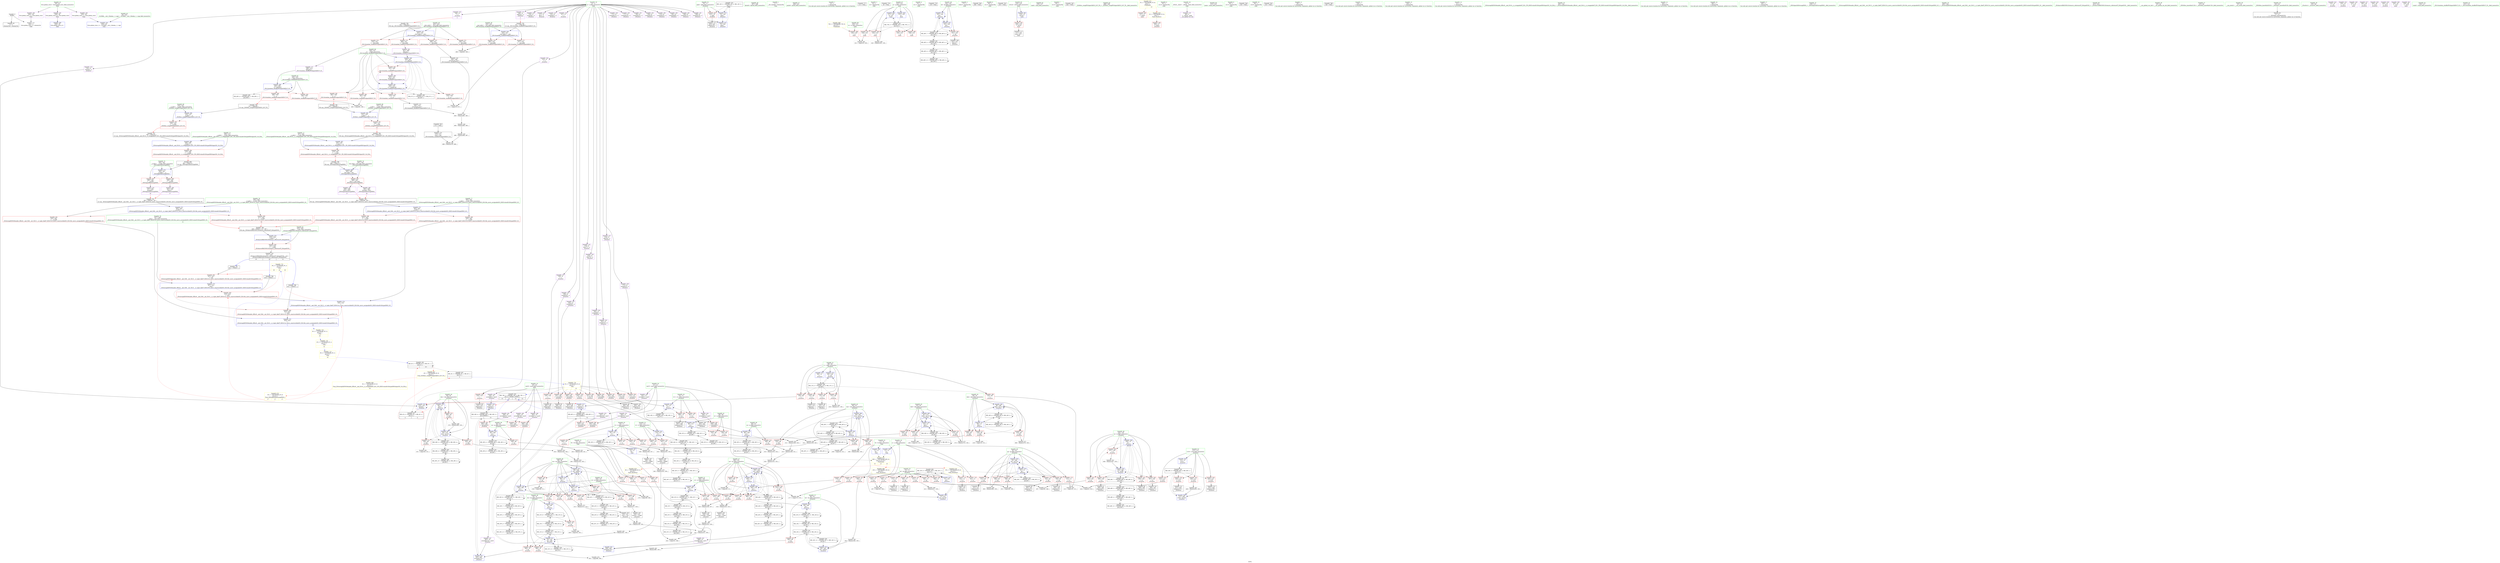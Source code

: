 digraph "SVFG" {
	label="SVFG";

	Node0x56128f3dba90 [shape=record,color=grey,label="{NodeID: 0\nNullPtr}"];
	Node0x56128f3dba90 -> Node0x56128f431660[style=solid];
	Node0x56128f3dba90 -> Node0x56128f4401a0[style=solid];
	Node0x56128f444760 [shape=record,color=yellow,style=double,label="{NodeID: 775\n4V_2 = CSCHI(MR_4V_1)\npts\{11 \}\nCS[]|{<s0>18|<s1>18|<s2>18}}"];
	Node0x56128f444760:s0 -> Node0x56128f43f990[style=dashed,color=red];
	Node0x56128f444760:s1 -> Node0x56128f43fa60[style=dashed,color=red];
	Node0x56128f444760:s2 -> Node0x56128f443500[style=dashed,color=red];
	Node0x56128f449260 [shape=record,color=grey,label="{NodeID: 443\n483 = Binary(481, 482, )\n}"];
	Node0x56128f449260 -> Node0x56128f4493e0[style=solid];
	Node0x56128f43e540 [shape=record,color=red,label="{NodeID: 277\n471\<--454\n\<--__last.addr\n_ZSt14random_shuffleIPSt4pairIiiEEvT_S3_\n}"];
	Node0x56128f43e540 -> Node0x56128f44cfe0[style=solid];
	Node0x56128f42f3c0 [shape=record,color=black,label="{NodeID: 111\n416\<--415\ntobool130\<--\n_Z5solvev\n}"];
	Node0x56128f4339b0 [shape=record,color=red,label="{NodeID: 222\n374\<--92\n\<--dyb\n_Z5solvev\n}"];
	Node0x56128f4339b0 -> Node0x56128f44bc60[style=solid];
	Node0x56128f42fe90 [shape=record,color=green,label="{NodeID: 56\n397\<--398\nfprintf\<--fprintf_field_insensitive\n}"];
	Node0x56128f4413b0 [shape=record,color=blue,label="{NodeID: 333\n98\<--13\nnx\<--\n_Z5solvev\n}"];
	Node0x56128f4413b0 -> Node0x56128f434030[style=dashed];
	Node0x56128f4413b0 -> Node0x56128f43c020[style=dashed];
	Node0x56128f4413b0 -> Node0x56128f43c0b0[style=dashed];
	Node0x56128f4413b0 -> Node0x56128f43c180[style=dashed];
	Node0x56128f4413b0 -> Node0x56128f43c250[style=dashed];
	Node0x56128f4413b0 -> Node0x56128f441210[style=dashed];
	Node0x56128f4413b0 -> Node0x56128f441550[style=dashed];
	Node0x56128f4413b0 -> Node0x56128f468250[style=dashed];
	Node0x56128f436bb0 [shape=record,color=purple,label="{NodeID: 167\n589\<--588\nfirst\<--this1\n_ZNSt4pairIiiE4swapERS0_\n|{<s0>17}}"];
	Node0x56128f436bb0:s0 -> Node0x56128f4cd730[style=solid,color=red];
	Node0x56128f41ce80 [shape=record,color=green,label="{NodeID: 1\n7\<--1\n__dso_handle\<--dummyObj\nGlob }"];
	Node0x56128f4448c0 [shape=record,color=yellow,style=double,label="{NodeID: 776\n4V_3 = CSCHI(MR_4V_2)\npts\{11 \}\nCS[]|{<s0>16}}"];
	Node0x56128f4448c0:s0 -> Node0x56128f444600[style=dashed,color=blue];
	Node0x56128f4493e0 [shape=record,color=grey,label="{NodeID: 444\n484 = Binary(483, 485, )\n}"];
	Node0x56128f4493e0 -> Node0x56128f4490e0[style=solid];
	Node0x56128f43e610 [shape=record,color=red,label="{NodeID: 278\n470\<--456\n\<--__i\n_ZSt14random_shuffleIPSt4pairIiiEEvT_S3_\n}"];
	Node0x56128f43e610 -> Node0x56128f44cfe0[style=solid];
	Node0x56128f42f490 [shape=record,color=black,label="{NodeID: 112\n427\<--426\nidxprom137\<--\n_Z5solvev\n}"];
	Node0x56128f433a80 [shape=record,color=red,label="{NodeID: 223\n230\<--94\n\<--dxs\n_Z5solvev\n}"];
	Node0x56128f433a80 -> Node0x56128f44dbe0[style=solid];
	Node0x56128f42ff90 [shape=record,color=green,label="{NodeID: 57\n436\<--437\nprintf\<--printf_field_insensitive\n}"];
	Node0x56128f441480 [shape=record,color=blue,label="{NodeID: 334\n100\<--13\nny\<--\n_Z5solvev\n}"];
	Node0x56128f441480 -> Node0x56128f43c3f0[style=dashed];
	Node0x56128f441480 -> Node0x56128f43c4c0[style=dashed];
	Node0x56128f441480 -> Node0x56128f43c590[style=dashed];
	Node0x56128f441480 -> Node0x56128f43c660[style=dashed];
	Node0x56128f441480 -> Node0x56128f4412e0[style=dashed];
	Node0x56128f441480 -> Node0x56128f441620[style=dashed];
	Node0x56128f441480 -> Node0x56128f468750[style=dashed];
	Node0x56128f436c80 [shape=record,color=purple,label="{NodeID: 168\n595\<--588\nsecond\<--this1\n_ZNSt4pairIiiE4swapERS0_\n|{<s0>18}}"];
	Node0x56128f436c80:s0 -> Node0x56128f4cd730[style=solid,color=red];
	Node0x56128f41fd70 [shape=record,color=green,label="{NodeID: 2\n13\<--1\n\<--dummyObj\nCan only get source location for instruction, argument, global var or function.}"];
	Node0x56128f4ca810 [shape=record,color=black,label="{NodeID: 777\n115 = PHI()\n}"];
	Node0x56128f449560 [shape=record,color=grey,label="{NodeID: 445\n390 = Binary(389, 139, )\n}"];
	Node0x56128f449560 -> Node0x56128f44c3e0[style=solid];
	Node0x56128f43e6e0 [shape=record,color=red,label="{NodeID: 279\n479\<--456\n\<--__i\n_ZSt14random_shuffleIPSt4pairIiiEEvT_S3_\n}"];
	Node0x56128f43e6e0 -> Node0x56128f42f700[style=solid];
	Node0x56128f42f560 [shape=record,color=black,label="{NodeID: 113\n431\<--430\nidxprom139\<--\n_Z5solvev\n}"];
	Node0x56128f433b50 [shape=record,color=red,label="{NodeID: 224\n243\<--94\n\<--dxs\n_Z5solvev\n}"];
	Node0x56128f433b50 -> Node0x56128f44a2e0[style=solid];
	Node0x56128f430090 [shape=record,color=green,label="{NodeID: 58\n452\<--453\n__first.addr\<--__first.addr_field_insensitive\n_ZSt14random_shuffleIPSt4pairIiiEEvT_S3_\n}"];
	Node0x56128f430090 -> Node0x56128f43e130[style=solid];
	Node0x56128f430090 -> Node0x56128f43e200[style=solid];
	Node0x56128f430090 -> Node0x56128f43e2d0[style=solid];
	Node0x56128f430090 -> Node0x56128f43e3a0[style=solid];
	Node0x56128f430090 -> Node0x56128f442730[style=solid];
	Node0x56128f441550 [shape=record,color=blue,label="{NodeID: 335\n98\<--272\nnx\<--\n_Z5solvev\n}"];
	Node0x56128f441550 -> Node0x56128f43c020[style=dashed];
	Node0x56128f441550 -> Node0x56128f43c0b0[style=dashed];
	Node0x56128f441550 -> Node0x56128f43c180[style=dashed];
	Node0x56128f441550 -> Node0x56128f43c250[style=dashed];
	Node0x56128f441550 -> Node0x56128f441210[style=dashed];
	Node0x56128f441550 -> Node0x56128f468250[style=dashed];
	Node0x56128f436d50 [shape=record,color=purple,label="{NodeID: 169\n591\<--590\nfirst2\<--\n_ZNSt4pairIiiE4swapERS0_\n|{<s0>17}}"];
	Node0x56128f436d50:s0 -> Node0x56128f4cd940[style=solid,color=red];
	Node0x56128f3f1800 [shape=record,color=green,label="{NodeID: 3\n23\<--1\n.str\<--dummyObj\nGlob }"];
	Node0x56128f4c9fb0 [shape=record,color=black,label="{NodeID: 778\n50 = PHI()\n}"];
	Node0x56128f4496e0 [shape=record,color=grey,label="{NodeID: 446\n385 = Binary(384, 139, )\n}"];
	Node0x56128f4496e0 -> Node0x56128f442180[style=solid];
	Node0x56128f43e7b0 [shape=record,color=red,label="{NodeID: 280\n491\<--456\n\<--__i\n_ZSt14random_shuffleIPSt4pairIiiEEvT_S3_\n}"];
	Node0x56128f43e7b0 -> Node0x56128f44c860[style=solid];
	Node0x56128f42f630 [shape=record,color=black,label="{NodeID: 114\n478\<--475\nconv\<--call\n_ZSt14random_shuffleIPSt4pairIiiEEvT_S3_\n}"];
	Node0x56128f42f630 -> Node0x56128f448fa0[style=solid];
	Node0x56128f4752c0 [shape=record,color=black,label="{NodeID: 557\nMR_38V_5 = PHI(MR_38V_6, MR_38V_4, )\npts\{95 \}\n}"];
	Node0x56128f4752c0 -> Node0x56128f441070[style=dashed];
	Node0x56128f4752c0 -> Node0x56128f4752c0[style=dashed];
	Node0x56128f4752c0 -> Node0x56128f47d4c0[style=dashed];
	Node0x56128f433c20 [shape=record,color=red,label="{NodeID: 225\n369\<--94\n\<--dxs\n_Z5solvev\n}"];
	Node0x56128f433c20 -> Node0x56128f44b4e0[style=solid];
	Node0x56128f430160 [shape=record,color=green,label="{NodeID: 59\n454\<--455\n__last.addr\<--__last.addr_field_insensitive\n_ZSt14random_shuffleIPSt4pairIiiEEvT_S3_\n}"];
	Node0x56128f430160 -> Node0x56128f43e470[style=solid];
	Node0x56128f430160 -> Node0x56128f43e540[style=solid];
	Node0x56128f430160 -> Node0x56128f442800[style=solid];
	Node0x56128f495190 [shape=record,color=yellow,style=double,label="{NodeID: 668\n74V_1 = ENCHI(MR_74V_0)\npts\{521 \}\nFun[main]}"];
	Node0x56128f495190 -> Node0x56128f43ec90[style=dashed];
	Node0x56128f441620 [shape=record,color=blue,label="{NodeID: 336\n100\<--279\nny\<--\n_Z5solvev\n}"];
	Node0x56128f441620 -> Node0x56128f43c4c0[style=dashed];
	Node0x56128f441620 -> Node0x56128f43c590[style=dashed];
	Node0x56128f441620 -> Node0x56128f43c660[style=dashed];
	Node0x56128f441620 -> Node0x56128f4412e0[style=dashed];
	Node0x56128f441620 -> Node0x56128f468750[style=dashed];
	Node0x56128f436e20 [shape=record,color=purple,label="{NodeID: 170\n597\<--596\nsecond3\<--\n_ZNSt4pairIiiE4swapERS0_\n|{<s0>18}}"];
	Node0x56128f436e20:s0 -> Node0x56128f4cd940[style=solid,color=red];
	Node0x56128f3f1890 [shape=record,color=green,label="{NodeID: 4\n25\<--1\n.str.1\<--dummyObj\nGlob }"];
	Node0x56128f4cc860 [shape=record,color=black,label="{NodeID: 779\n129 = PHI()\n}"];
	Node0x56128f449860 [shape=record,color=grey,label="{NodeID: 447\n440 = Binary(439, 139, )\n}"];
	Node0x56128f449860 -> Node0x56128f442660[style=solid];
	Node0x56128f43e880 [shape=record,color=red,label="{NodeID: 281\n495\<--456\n\<--__i\n_ZSt14random_shuffleIPSt4pairIiiEEvT_S3_\n|{<s0>10}}"];
	Node0x56128f43e880:s0 -> Node0x56128f4cdac0[style=solid,color=red];
	Node0x56128f42f700 [shape=record,color=black,label="{NodeID: 115\n481\<--479\nsub.ptr.lhs.cast\<--\n_ZSt14random_shuffleIPSt4pairIiiEEvT_S3_\n}"];
	Node0x56128f42f700 -> Node0x56128f449260[style=solid];
	Node0x56128f4757c0 [shape=record,color=black,label="{NodeID: 558\nMR_40V_5 = PHI(MR_40V_6, MR_40V_4, )\npts\{97 \}\n}"];
	Node0x56128f4757c0 -> Node0x56128f467d50[style=dashed];
	Node0x56128f4757c0 -> Node0x56128f4757c0[style=dashed];
	Node0x56128f4757c0 -> Node0x56128f47d9c0[style=dashed];
	Node0x56128f433cf0 [shape=record,color=red,label="{NodeID: 226\n235\<--96\n\<--dys\n_Z5solvev\n}"];
	Node0x56128f433cf0 -> Node0x56128f44d160[style=solid];
	Node0x56128f430230 [shape=record,color=green,label="{NodeID: 60\n456\<--457\n__i\<--__i_field_insensitive\n_ZSt14random_shuffleIPSt4pairIiiEEvT_S3_\n}"];
	Node0x56128f430230 -> Node0x56128f43e610[style=solid];
	Node0x56128f430230 -> Node0x56128f43e6e0[style=solid];
	Node0x56128f430230 -> Node0x56128f43e7b0[style=solid];
	Node0x56128f430230 -> Node0x56128f43e880[style=solid];
	Node0x56128f430230 -> Node0x56128f43e950[style=solid];
	Node0x56128f430230 -> Node0x56128f4428d0[style=solid];
	Node0x56128f430230 -> Node0x56128f442a70[style=solid];
	Node0x56128f4416f0 [shape=record,color=blue,label="{NodeID: 337\n102\<--144\nok\<--\n_Z5solvev\n}"];
	Node0x56128f4416f0 -> Node0x56128f43c730[style=dashed];
	Node0x56128f4416f0 -> Node0x56128f4416f0[style=dashed];
	Node0x56128f4416f0 -> Node0x56128f441b00[style=dashed];
	Node0x56128f4416f0 -> Node0x56128f468c50[style=dashed];
	Node0x56128f436ef0 [shape=record,color=purple,label="{NodeID: 171\n148\<--8\nadd.ptr\<--a\n_Z5solvev\n|{<s0>5}}"];
	Node0x56128f436ef0:s0 -> Node0x56128f4cddf0[style=solid,color=red];
	Node0x56128f3f1b40 [shape=record,color=green,label="{NodeID: 5\n27\<--1\nstderr\<--dummyObj\nGlob }"];
	Node0x56128f4cc960 [shape=record,color=black,label="{NodeID: 780\n396 = PHI()\n}"];
	Node0x56128f4499e0 [shape=record,color=grey,label="{NodeID: 448\n543 = Binary(542, 139, )\n}"];
	Node0x56128f4499e0 -> Node0x56128f442ce0[style=solid];
	Node0x56128f43e950 [shape=record,color=red,label="{NodeID: 282\n502\<--456\n\<--__i\n_ZSt14random_shuffleIPSt4pairIiiEEvT_S3_\n}"];
	Node0x56128f43e950 -> Node0x56128f436ae0[style=solid];
	Node0x56128f4341b0 [shape=record,color=black,label="{NodeID: 116\n482\<--480\nsub.ptr.rhs.cast\<--\n_ZSt14random_shuffleIPSt4pairIiiEEvT_S3_\n}"];
	Node0x56128f4341b0 -> Node0x56128f449260[style=solid];
	Node0x56128f475cc0 [shape=record,color=black,label="{NodeID: 559\nMR_42V_5 = PHI(MR_42V_6, MR_42V_4, )\npts\{99 \}\n}"];
	Node0x56128f475cc0 -> Node0x56128f468250[style=dashed];
	Node0x56128f475cc0 -> Node0x56128f475cc0[style=dashed];
	Node0x56128f475cc0 -> Node0x56128f47dec0[style=dashed];
	Node0x56128f433dc0 [shape=record,color=red,label="{NodeID: 227\n253\<--96\n\<--dys\n_Z5solvev\n}"];
	Node0x56128f433dc0 -> Node0x56128f44a8e0[style=solid];
	Node0x56128f430300 [shape=record,color=green,label="{NodeID: 61\n458\<--459\n__j\<--__j_field_insensitive\n_ZSt14random_shuffleIPSt4pairIiiEEvT_S3_\n}"];
	Node0x56128f430300 -> Node0x56128f43ea20[style=solid];
	Node0x56128f430300 -> Node0x56128f43eaf0[style=solid];
	Node0x56128f430300 -> Node0x56128f4429a0[style=solid];
	Node0x56128f4417c0 [shape=record,color=blue,label="{NodeID: 338\n104\<--13\ntj\<--\n_Z5solvev\n}"];
	Node0x56128f4417c0 -> Node0x56128f43c800[style=dashed];
	Node0x56128f4417c0 -> Node0x56128f43c8d0[style=dashed];
	Node0x56128f4417c0 -> Node0x56128f43c9a0[style=dashed];
	Node0x56128f4417c0 -> Node0x56128f43ca70[style=dashed];
	Node0x56128f4417c0 -> Node0x56128f43cb40[style=dashed];
	Node0x56128f4417c0 -> Node0x56128f4417c0[style=dashed];
	Node0x56128f4417c0 -> Node0x56128f441bd0[style=dashed];
	Node0x56128f4417c0 -> Node0x56128f469150[style=dashed];
	Node0x56128f436fc0 [shape=record,color=purple,label="{NodeID: 172\n489\<--474\nadd.ptr2\<--\n_ZSt14random_shuffleIPSt4pairIiiEEvT_S3_\n}"];
	Node0x56128f436fc0 -> Node0x56128f4429a0[style=solid];
	Node0x56128f3f1c00 [shape=record,color=green,label="{NodeID: 6\n28\<--1\n.str.2\<--dummyObj\nGlob }"];
	Node0x56128f4cca60 [shape=record,color=black,label="{NodeID: 781\n435 = PHI()\n}"];
	Node0x56128f449b60 [shape=record,color=grey,label="{NodeID: 449\n412 = Binary(411, 139, )\n}"];
	Node0x56128f449b60 -> Node0x56128f4424c0[style=solid];
	Node0x56128f43ea20 [shape=record,color=red,label="{NodeID: 283\n492\<--458\n\<--__j\n_ZSt14random_shuffleIPSt4pairIiiEEvT_S3_\n}"];
	Node0x56128f43ea20 -> Node0x56128f44c860[style=solid];
	Node0x56128f434280 [shape=record,color=black,label="{NodeID: 117\n517\<--546\nmain_ret\<--\nmain\n}"];
	Node0x56128f4761c0 [shape=record,color=black,label="{NodeID: 560\nMR_44V_5 = PHI(MR_44V_6, MR_44V_4, )\npts\{101 \}\n}"];
	Node0x56128f4761c0 -> Node0x56128f468750[style=dashed];
	Node0x56128f4761c0 -> Node0x56128f4761c0[style=dashed];
	Node0x56128f4761c0 -> Node0x56128f47e3c0[style=dashed];
	Node0x56128f433e90 [shape=record,color=red,label="{NodeID: 228\n364\<--96\n\<--dys\n_Z5solvev\n}"];
	Node0x56128f433e90 -> Node0x56128f44b060[style=solid];
	Node0x56128f4303d0 [shape=record,color=green,label="{NodeID: 62\n476\<--477\nrand\<--rand_field_insensitive\n}"];
	Node0x56128f495490 [shape=record,color=yellow,style=double,label="{NodeID: 671\n80V_1 = ENCHI(MR_80V_0)\npts\{14 16 18 \}\nFun[main]|{<s0>13|<s1>13|<s2>13}}"];
	Node0x56128f495490:s0 -> Node0x56128f495b10[style=dashed,color=red];
	Node0x56128f495490:s1 -> Node0x56128f495bf0[style=dashed,color=red];
	Node0x56128f495490:s2 -> Node0x56128f495cd0[style=dashed,color=red];
	Node0x56128f441890 [shape=record,color=blue,label="{NodeID: 339\n106\<--296\nxt\<--\n_Z5solvev\n}"];
	Node0x56128f441890 -> Node0x56128f43cc10[style=dashed];
	Node0x56128f441890 -> Node0x56128f43cce0[style=dashed];
	Node0x56128f441890 -> Node0x56128f441890[style=dashed];
	Node0x56128f441890 -> Node0x56128f4833c0[style=dashed];
	Node0x56128f437090 [shape=record,color=red,label="{NodeID: 173\n121\<--12\n\<--n\n_Z5solvev\n}"];
	Node0x56128f437090 -> Node0x56128f44d460[style=solid];
	Node0x56128f42c2d0 [shape=record,color=green,label="{NodeID: 7\n30\<--1\n.str.3\<--dummyObj\nGlob }"];
	Node0x56128f4ccb60 [shape=record,color=black,label="{NodeID: 782\n444 = PHI()\n}"];
	Node0x56128f449ce0 [shape=record,color=grey,label="{NodeID: 450\n241 = Binary(239, 240, )\n}"];
	Node0x56128f449ce0 -> Node0x56128f449fe0[style=solid];
	Node0x56128f43eaf0 [shape=record,color=red,label="{NodeID: 284\n496\<--458\n\<--__j\n_ZSt14random_shuffleIPSt4pairIiiEEvT_S3_\n|{<s0>10}}"];
	Node0x56128f43eaf0:s0 -> Node0x56128f4cdbd0[style=solid,color=red];
	Node0x56128f434350 [shape=record,color=black,label="{NodeID: 118\n627\<--632\n_ZSt4moveIRiEONSt16remove_referenceIT_E4typeEOS2__ret\<--\n_ZSt4moveIRiEONSt16remove_referenceIT_E4typeEOS2_\n|{<s0>19|<s1>20|<s2>21}}"];
	Node0x56128f434350:s0 -> Node0x56128f4cd060[style=solid,color=blue];
	Node0x56128f434350:s1 -> Node0x56128f4cd400[style=solid,color=blue];
	Node0x56128f434350:s2 -> Node0x56128f4cd5f0[style=solid,color=blue];
	Node0x56128f4766c0 [shape=record,color=black,label="{NodeID: 561\nMR_46V_5 = PHI(MR_46V_6, MR_46V_4, )\npts\{103 \}\n}"];
	Node0x56128f4766c0 -> Node0x56128f468c50[style=dashed];
	Node0x56128f4766c0 -> Node0x56128f4766c0[style=dashed];
	Node0x56128f4766c0 -> Node0x56128f47e8c0[style=dashed];
	Node0x56128f433f60 [shape=record,color=red,label="{NodeID: 229\n258\<--98\n\<--nx\n_Z5solvev\n}"];
	Node0x56128f433f60 -> Node0x56128f44d5e0[style=solid];
	Node0x56128f4304d0 [shape=record,color=green,label="{NodeID: 63\n498\<--499\n_ZSt9iter_swapIPSt4pairIiiES2_EvT_T0_\<--_ZSt9iter_swapIPSt4pairIiiES2_EvT_T0__field_insensitive\n}"];
	Node0x56128f495570 [shape=record,color=yellow,style=double,label="{NodeID: 672\n2V_1 = ENCHI(MR_2V_0)\npts\{1 \}\nFun[main]|{|<s1>13}}"];
	Node0x56128f495570 -> Node0x56128f437a50[style=dashed];
	Node0x56128f495570:s1 -> Node0x56128f495920[style=dashed,color=red];
	Node0x56128f441960 [shape=record,color=blue,label="{NodeID: 340\n108\<--305\nyt\<--\n_Z5solvev\n}"];
	Node0x56128f441960 -> Node0x56128f43cdb0[style=dashed];
	Node0x56128f441960 -> Node0x56128f43ce80[style=dashed];
	Node0x56128f441960 -> Node0x56128f441960[style=dashed];
	Node0x56128f441960 -> Node0x56128f4838c0[style=dashed];
	Node0x56128f437160 [shape=record,color=red,label="{NodeID: 174\n145\<--12\n\<--n\n_Z5solvev\n}"];
	Node0x56128f437160 -> Node0x56128f431a00[style=solid];
	Node0x56128f42c360 [shape=record,color=green,label="{NodeID: 8\n32\<--1\n.str.4\<--dummyObj\nGlob }"];
	Node0x56128f4ccc60 [shape=record,color=black,label="{NodeID: 783\n475 = PHI()\n}"];
	Node0x56128f4ccc60 -> Node0x56128f42f630[style=solid];
	Node0x56128f449e60 [shape=record,color=grey,label="{NodeID: 451\n348 = Binary(347, 139, )\n}"];
	Node0x56128f449e60 -> Node0x56128f441bd0[style=solid];
	Node0x56128f43ebc0 [shape=record,color=red,label="{NodeID: 285\n546\<--518\n\<--retval\nmain\n}"];
	Node0x56128f43ebc0 -> Node0x56128f434280[style=solid];
	Node0x56128f434420 [shape=record,color=purple,label="{NodeID: 119\n49\<--4\n\<--_ZStL8__ioinit\n__cxx_global_var_init\n}"];
	Node0x56128f476bc0 [shape=record,color=black,label="{NodeID: 562\nMR_48V_5 = PHI(MR_48V_6, MR_48V_4, )\npts\{105 \}\n}"];
	Node0x56128f476bc0 -> Node0x56128f469150[style=dashed];
	Node0x56128f476bc0 -> Node0x56128f476bc0[style=dashed];
	Node0x56128f476bc0 -> Node0x56128f47edc0[style=dashed];
	Node0x56128f434030 [shape=record,color=red,label="{NodeID: 230\n268\<--98\n\<--nx\n_Z5solvev\n}"];
	Node0x56128f434030 -> Node0x56128f44cce0[style=solid];
	Node0x56128f4305d0 [shape=record,color=green,label="{NodeID: 64\n515\<--516\nmain\<--main_field_insensitive\n}"];
	Node0x56128f495650 [shape=record,color=yellow,style=double,label="{NodeID: 673\n4V_1 = ENCHI(MR_4V_0)\npts\{11 \}\nFun[_ZNSt4pairIiiE4swapERS0_]|{<s0>17|<s1>17|<s2>17}}"];
	Node0x56128f495650:s0 -> Node0x56128f43f990[style=dashed,color=red];
	Node0x56128f495650:s1 -> Node0x56128f43fa60[style=dashed,color=red];
	Node0x56128f495650:s2 -> Node0x56128f443500[style=dashed,color=red];
	Node0x56128f441a30 [shape=record,color=blue,label="{NodeID: 341\n110\<--311\nrt\<--\n_Z5solvev\n}"];
	Node0x56128f441a30 -> Node0x56128f43cf50[style=dashed];
	Node0x56128f441a30 -> Node0x56128f43d020[style=dashed];
	Node0x56128f441a30 -> Node0x56128f441a30[style=dashed];
	Node0x56128f441a30 -> Node0x56128f483dc0[style=dashed];
	Node0x56128f437230 [shape=record,color=red,label="{NodeID: 175\n166\<--12\n\<--n\n_Z5solvev\n}"];
	Node0x56128f437230 -> Node0x56128f44dee0[style=solid];
	Node0x56128f42c3f0 [shape=record,color=green,label="{NodeID: 9\n34\<--1\n.str.5\<--dummyObj\nGlob }"];
	Node0x56128f4ccdc0 [shape=record,color=black,label="{NodeID: 784\n526 = PHI()\n}"];
	Node0x56128f449fe0 [shape=record,color=grey,label="{NodeID: 452\n242 = Binary(238, 241, )\n}"];
	Node0x56128f449fe0 -> Node0x56128f44a160[style=solid];
	Node0x56128f43ec90 [shape=record,color=red,label="{NodeID: 286\n530\<--520\n\<--tc\nmain\n}"];
	Node0x56128f43ec90 -> Node0x56128f44da60[style=solid];
	Node0x56128f4344f0 [shape=record,color=purple,label="{NodeID: 120\n126\<--8\narrayidx\<--a\n_Z5solvev\n}"];
	Node0x56128f4770c0 [shape=record,color=black,label="{NodeID: 563\nMR_50V_5 = PHI(MR_50V_6, MR_50V_4, )\npts\{107 \}\n}"];
	Node0x56128f4770c0 -> Node0x56128f469650[style=dashed];
	Node0x56128f4770c0 -> Node0x56128f4770c0[style=dashed];
	Node0x56128f4770c0 -> Node0x56128f47f2c0[style=dashed];
	Node0x56128f43c020 [shape=record,color=red,label="{NodeID: 231\n313\<--98\n\<--nx\n_Z5solvev\n}"];
	Node0x56128f43c020 -> Node0x56128f44bf60[style=solid];
	Node0x56128f4306d0 [shape=record,color=green,label="{NodeID: 65\n518\<--519\nretval\<--retval_field_insensitive\nmain\n}"];
	Node0x56128f4306d0 -> Node0x56128f43ebc0[style=solid];
	Node0x56128f4306d0 -> Node0x56128f442b40[style=solid];
	Node0x56128f441b00 [shape=record,color=blue,label="{NodeID: 342\n102\<--344\nok\<--\n_Z5solvev\n}"];
	Node0x56128f441b00 -> Node0x56128f43c730[style=dashed];
	Node0x56128f441b00 -> Node0x56128f4416f0[style=dashed];
	Node0x56128f441b00 -> Node0x56128f468c50[style=dashed];
	Node0x56128f437300 [shape=record,color=red,label="{NodeID: 176\n423\<--12\n\<--n\n_Z5solvev\n}"];
	Node0x56128f437300 -> Node0x56128f44c6e0[style=solid];
	Node0x56128f42c4c0 [shape=record,color=green,label="{NodeID: 10\n36\<--1\n.str.6\<--dummyObj\nGlob }"];
	Node0x56128f4cce90 [shape=record,color=black,label="{NodeID: 785\n535 = PHI()\n}"];
	Node0x56128f44a160 [shape=record,color=grey,label="{NodeID: 453\n246 = Binary(242, 245, )\n}"];
	Node0x56128f44a160 -> Node0x56128f441210[style=solid];
	Node0x56128f43ed60 [shape=record,color=red,label="{NodeID: 287\n529\<--522\n\<--q\nmain\n}"];
	Node0x56128f43ed60 -> Node0x56128f44da60[style=solid];
	Node0x56128f4345c0 [shape=record,color=purple,label="{NodeID: 121\n127\<--8\nfirst\<--a\n_Z5solvev\n}"];
	Node0x56128f4775c0 [shape=record,color=black,label="{NodeID: 564\nMR_52V_5 = PHI(MR_52V_6, MR_52V_4, )\npts\{109 \}\n}"];
	Node0x56128f4775c0 -> Node0x56128f469b50[style=dashed];
	Node0x56128f4775c0 -> Node0x56128f4775c0[style=dashed];
	Node0x56128f4775c0 -> Node0x56128f47f7c0[style=dashed];
	Node0x56128f43c0b0 [shape=record,color=red,label="{NodeID: 232\n317\<--98\n\<--nx\n_Z5solvev\n}"];
	Node0x56128f43c0b0 -> Node0x56128f44b660[style=solid];
	Node0x56128f4307a0 [shape=record,color=green,label="{NodeID: 66\n520\<--521\ntc\<--tc_field_insensitive\nmain\n}"];
	Node0x56128f4307a0 -> Node0x56128f43ec90[style=solid];
	Node0x56128f441bd0 [shape=record,color=blue,label="{NodeID: 343\n104\<--348\ntj\<--inc98\n_Z5solvev\n}"];
	Node0x56128f441bd0 -> Node0x56128f43c800[style=dashed];
	Node0x56128f441bd0 -> Node0x56128f43c8d0[style=dashed];
	Node0x56128f441bd0 -> Node0x56128f43c9a0[style=dashed];
	Node0x56128f441bd0 -> Node0x56128f43ca70[style=dashed];
	Node0x56128f441bd0 -> Node0x56128f43cb40[style=dashed];
	Node0x56128f441bd0 -> Node0x56128f4417c0[style=dashed];
	Node0x56128f441bd0 -> Node0x56128f441bd0[style=dashed];
	Node0x56128f441bd0 -> Node0x56128f469150[style=dashed];
	Node0x56128f4373d0 [shape=record,color=red,label="{NodeID: 177\n181\<--15\n\<--W\n_Z5solvev\n}"];
	Node0x56128f4373d0 -> Node0x56128f44aee0[style=solid];
	Node0x56128f42c5c0 [shape=record,color=green,label="{NodeID: 11\n39\<--1\n\<--dummyObj\nCan only get source location for instruction, argument, global var or function.}"];
	Node0x56128f4ccf60 [shape=record,color=black,label="{NodeID: 786\n540 = PHI()\n}"];
	Node0x56128f44a2e0 [shape=record,color=grey,label="{NodeID: 454\n245 = Binary(243, 244, )\n}"];
	Node0x56128f44a2e0 -> Node0x56128f44a160[style=solid];
	Node0x56128f43ee30 [shape=record,color=red,label="{NodeID: 288\n533\<--522\n\<--q\nmain\n}"];
	Node0x56128f434690 [shape=record,color=purple,label="{NodeID: 122\n133\<--8\narrayidx3\<--a\n_Z5solvev\n}"];
	Node0x56128f477ac0 [shape=record,color=black,label="{NodeID: 565\nMR_54V_5 = PHI(MR_54V_6, MR_54V_4, )\npts\{111 \}\n}"];
	Node0x56128f477ac0 -> Node0x56128f46a050[style=dashed];
	Node0x56128f477ac0 -> Node0x56128f477ac0[style=dashed];
	Node0x56128f477ac0 -> Node0x56128f47fcc0[style=dashed];
	Node0x56128f43c180 [shape=record,color=red,label="{NodeID: 233\n354\<--98\n\<--nx\n_Z5solvev\n}"];
	Node0x56128f43c180 -> Node0x56128f44d2e0[style=solid];
	Node0x56128f430870 [shape=record,color=green,label="{NodeID: 67\n522\<--523\nq\<--q_field_insensitive\nmain\n}"];
	Node0x56128f430870 -> Node0x56128f43ed60[style=solid];
	Node0x56128f430870 -> Node0x56128f43ee30[style=solid];
	Node0x56128f430870 -> Node0x56128f43ef00[style=solid];
	Node0x56128f430870 -> Node0x56128f43efd0[style=solid];
	Node0x56128f430870 -> Node0x56128f442c10[style=solid];
	Node0x56128f430870 -> Node0x56128f442ce0[style=solid];
	Node0x56128f495920 [shape=record,color=yellow,style=double,label="{NodeID: 676\n2V_1 = ENCHI(MR_2V_0)\npts\{1 \}\nFun[_Z5solvev]}"];
	Node0x56128f495920 -> Node0x56128f437980[style=dashed];
	Node0x56128f441ca0 [shape=record,color=blue,label="{NodeID: 344\n78\<--358\nbx\<--\n_Z5solvev\n}"];
	Node0x56128f441ca0 -> Node0x56128f4810c0[style=dashed];
	Node0x56128f4374a0 [shape=record,color=red,label="{NodeID: 178\n269\<--15\n\<--W\n_Z5solvev\n}"];
	Node0x56128f4374a0 -> Node0x56128f44cce0[style=solid];
	Node0x56128f42c6c0 [shape=record,color=green,label="{NodeID: 12\n139\<--1\n\<--dummyObj\nCan only get source location for instruction, argument, global var or function.}"];
	Node0x56128f4cd060 [shape=record,color=black,label="{NodeID: 787\n612 = PHI(627, )\n}"];
	Node0x56128f4cd060 -> Node0x56128f43f990[style=solid];
	Node0x56128f44a460 [shape=record,color=grey,label="{NodeID: 455\n251 = Binary(249, 250, )\n}"];
	Node0x56128f44a460 -> Node0x56128f44a5e0[style=solid];
	Node0x56128f43ef00 [shape=record,color=red,label="{NodeID: 289\n538\<--522\n\<--q\nmain\n}"];
	Node0x56128f434760 [shape=record,color=purple,label="{NodeID: 123\n134\<--8\nsecond\<--a\n_Z5solvev\n}"];
	Node0x56128f434760 -> Node0x56128f440370[style=solid];
	Node0x56128f477fc0 [shape=record,color=black,label="{NodeID: 566\nMR_69V_4 = PHI(MR_69V_2, MR_69V_1, )\npts\{459 \}\n}"];
	Node0x56128f43c250 [shape=record,color=red,label="{NodeID: 234\n358\<--98\n\<--nx\n_Z5solvev\n}"];
	Node0x56128f43c250 -> Node0x56128f441ca0[style=solid];
	Node0x56128f430940 [shape=record,color=green,label="{NodeID: 68\n552\<--553\n__a.addr\<--__a.addr_field_insensitive\n_ZSt9iter_swapIPSt4pairIiiES2_EvT_T0_\n}"];
	Node0x56128f430940 -> Node0x56128f43f0a0[style=solid];
	Node0x56128f430940 -> Node0x56128f442db0[style=solid];
	Node0x56128f441d70 [shape=record,color=blue,label="{NodeID: 345\n80\<--360\nby\<--\n_Z5solvev\n}"];
	Node0x56128f441d70 -> Node0x56128f4815c0[style=dashed];
	Node0x56128f437570 [shape=record,color=red,label="{NodeID: 179\n272\<--15\n\<--W\n_Z5solvev\n}"];
	Node0x56128f437570 -> Node0x56128f441550[style=solid];
	Node0x56128f42c7c0 [shape=record,color=green,label="{NodeID: 13\n144\<--1\n\<--dummyObj\nCan only get source location for instruction, argument, global var or function.}"];
	Node0x56128f4cd400 [shape=record,color=black,label="{NodeID: 788\n618 = PHI(627, )\n}"];
	Node0x56128f4cd400 -> Node0x56128f43fa60[style=solid];
	Node0x56128f44a5e0 [shape=record,color=grey,label="{NodeID: 456\n252 = Binary(248, 251, )\n}"];
	Node0x56128f44a5e0 -> Node0x56128f44a760[style=solid];
	Node0x56128f43efd0 [shape=record,color=red,label="{NodeID: 290\n542\<--522\n\<--q\nmain\n}"];
	Node0x56128f43efd0 -> Node0x56128f4499e0[style=solid];
	Node0x56128f434830 [shape=record,color=purple,label="{NodeID: 124\n147\<--8\n\<--a\n_Z5solvev\n}"];
	Node0x56128f4784c0 [shape=record,color=black,label="{NodeID: 567\nMR_4V_5 = PHI(MR_4V_2, MR_4V_1, )\npts\{11 \}\n|{<s0>5}}"];
	Node0x56128f4784c0:s0 -> Node0x56128f444020[style=dashed,color=blue];
	Node0x56128f43c320 [shape=record,color=red,label="{NodeID: 235\n263\<--100\n\<--ny\n_Z5solvev\n}"];
	Node0x56128f43c320 -> Node0x56128f44cb60[style=solid];
	Node0x56128f430a10 [shape=record,color=green,label="{NodeID: 69\n554\<--555\n__b.addr\<--__b.addr_field_insensitive\n_ZSt9iter_swapIPSt4pairIiiES2_EvT_T0_\n}"];
	Node0x56128f430a10 -> Node0x56128f43f170[style=solid];
	Node0x56128f430a10 -> Node0x56128f442e80[style=solid];
	Node0x56128f495b10 [shape=record,color=yellow,style=double,label="{NodeID: 678\n6V_1 = ENCHI(MR_6V_0)\npts\{14 \}\nFun[_Z5solvev]}"];
	Node0x56128f495b10 -> Node0x56128f437090[style=dashed];
	Node0x56128f495b10 -> Node0x56128f437160[style=dashed];
	Node0x56128f495b10 -> Node0x56128f437230[style=dashed];
	Node0x56128f495b10 -> Node0x56128f437300[style=dashed];
	Node0x56128f441e40 [shape=record,color=blue,label="{NodeID: 346\n96\<--365\ndys\<--inc104\n_Z5solvev\n}"];
	Node0x56128f441e40 -> Node0x56128f433cf0[style=dashed];
	Node0x56128f441e40 -> Node0x56128f433dc0[style=dashed];
	Node0x56128f441e40 -> Node0x56128f433e90[style=dashed];
	Node0x56128f441e40 -> Node0x56128f441e40[style=dashed];
	Node0x56128f441e40 -> Node0x56128f467d50[style=dashed];
	Node0x56128f437640 [shape=record,color=red,label="{NodeID: 180\n389\<--15\n\<--W\n_Z5solvev\n}"];
	Node0x56128f437640 -> Node0x56128f449560[style=solid];
	Node0x56128f42c8c0 [shape=record,color=green,label="{NodeID: 14\n221\<--1\n\<--dummyObj\nCan only get source location for instruction, argument, global var or function.}"];
	Node0x56128f4cd5f0 [shape=record,color=black,label="{NodeID: 789\n622 = PHI(627, )\n}"];
	Node0x56128f4cd5f0 -> Node0x56128f43fb30[style=solid];
	Node0x56128f44a760 [shape=record,color=grey,label="{NodeID: 457\n256 = Binary(252, 255, )\n}"];
	Node0x56128f44a760 -> Node0x56128f4412e0[style=solid];
	Node0x56128f43f0a0 [shape=record,color=red,label="{NodeID: 291\n558\<--552\n\<--__a.addr\n_ZSt9iter_swapIPSt4pairIiiES2_EvT_T0_\n|{<s0>15}}"];
	Node0x56128f43f0a0:s0 -> Node0x56128f4cdf30[style=solid,color=red];
	Node0x56128f434900 [shape=record,color=purple,label="{NodeID: 125\n149\<--8\n\<--a\n_Z5solvev\n|{<s0>5}}"];
	Node0x56128f434900:s0 -> Node0x56128f4cdce0[style=solid,color=red];
	Node0x56128f4789c0 [shape=record,color=black,label="{NodeID: 568\nMR_67V_5 = PHI(MR_67V_3, MR_67V_1, )\npts\{457 \}\n}"];
	Node0x56128f43c3f0 [shape=record,color=red,label="{NodeID: 236\n275\<--100\n\<--ny\n_Z5solvev\n}"];
	Node0x56128f43c3f0 -> Node0x56128f44c9e0[style=solid];
	Node0x56128f430ae0 [shape=record,color=green,label="{NodeID: 70\n561\<--562\n_ZSt4swapIiiENSt9enable_ifIXsr6__and_ISt14__is_swappableIT_ES1_IT0_EEE5valueEvE4typeERSt4pairIS2_S4_ESA_\<--_ZSt4swapIiiENSt9enable_ifIXsr6__and_ISt14__is_swappableIT_ES1_IT0_EEE5valueEvE4typeERSt4pairIS2_S4_ESA__field_insensitive\n}"];
	Node0x56128f495bf0 [shape=record,color=yellow,style=double,label="{NodeID: 679\n8V_1 = ENCHI(MR_8V_0)\npts\{16 \}\nFun[_Z5solvev]}"];
	Node0x56128f495bf0 -> Node0x56128f4373d0[style=dashed];
	Node0x56128f495bf0 -> Node0x56128f4374a0[style=dashed];
	Node0x56128f495bf0 -> Node0x56128f437570[style=dashed];
	Node0x56128f495bf0 -> Node0x56128f437640[style=dashed];
	Node0x56128f441f10 [shape=record,color=blue,label="{NodeID: 347\n94\<--370\ndxs\<--inc107\n_Z5solvev\n}"];
	Node0x56128f441f10 -> Node0x56128f433a80[style=dashed];
	Node0x56128f441f10 -> Node0x56128f433b50[style=dashed];
	Node0x56128f441f10 -> Node0x56128f433c20[style=dashed];
	Node0x56128f441f10 -> Node0x56128f441070[style=dashed];
	Node0x56128f441f10 -> Node0x56128f441f10[style=dashed];
	Node0x56128f441f10 -> Node0x56128f4752c0[style=dashed];
	Node0x56128f437710 [shape=record,color=red,label="{NodeID: 181\n184\<--17\n\<--H\n_Z5solvev\n}"];
	Node0x56128f437710 -> Node0x56128f44ad60[style=solid];
	Node0x56128f42c9c0 [shape=record,color=green,label="{NodeID: 15\n344\<--1\n\<--dummyObj\nCan only get source location for instruction, argument, global var or function.}"];
	Node0x56128f4cd730 [shape=record,color=black,label="{NodeID: 790\n601 = PHI(589, 595, )\n0th arg _ZSt4swapIiENSt9enable_ifIXsr6__and_ISt6__not_ISt15__is_tuple_likeIT_EESt21is_move_constructibleIS3_ESt18is_move_assignableIS3_EEE5valueEvE4typeERS3_SC_ }"];
	Node0x56128f4cd730 -> Node0x56128f443290[style=solid];
	Node0x56128f44a8e0 [shape=record,color=grey,label="{NodeID: 458\n255 = Binary(253, 254, )\n}"];
	Node0x56128f44a8e0 -> Node0x56128f44a760[style=solid];
	Node0x56128f43f170 [shape=record,color=red,label="{NodeID: 292\n559\<--554\n\<--__b.addr\n_ZSt9iter_swapIPSt4pairIiiES2_EvT_T0_\n|{<s0>15}}"];
	Node0x56128f43f170:s0 -> Node0x56128f4ce070[style=solid,color=red];
	Node0x56128f4349d0 [shape=record,color=purple,label="{NodeID: 126\n153\<--8\n\<--a\n_Z5solvev\n}"];
	Node0x56128f4349d0 -> Node0x56128f43d430[style=solid];
	Node0x56128f43c4c0 [shape=record,color=red,label="{NodeID: 237\n322\<--100\n\<--ny\n_Z5solvev\n}"];
	Node0x56128f43c4c0 -> Node0x56128f44abe0[style=solid];
	Node0x56128f430be0 [shape=record,color=green,label="{NodeID: 71\n567\<--568\n__x.addr\<--__x.addr_field_insensitive\n_ZSt4swapIiiENSt9enable_ifIXsr6__and_ISt14__is_swappableIT_ES1_IT0_EEE5valueEvE4typeERSt4pairIS2_S4_ESA_\n}"];
	Node0x56128f430be0 -> Node0x56128f43f240[style=solid];
	Node0x56128f430be0 -> Node0x56128f442f50[style=solid];
	Node0x56128f495cd0 [shape=record,color=yellow,style=double,label="{NodeID: 680\n10V_1 = ENCHI(MR_10V_0)\npts\{18 \}\nFun[_Z5solvev]}"];
	Node0x56128f495cd0 -> Node0x56128f437710[style=dashed];
	Node0x56128f495cd0 -> Node0x56128f4377e0[style=dashed];
	Node0x56128f495cd0 -> Node0x56128f4378b0[style=dashed];
	Node0x56128f441fe0 [shape=record,color=blue,label="{NodeID: 348\n92\<--375\ndyb\<--inc110\n_Z5solvev\n}"];
	Node0x56128f441fe0 -> Node0x56128f433810[style=dashed];
	Node0x56128f441fe0 -> Node0x56128f4338e0[style=dashed];
	Node0x56128f441fe0 -> Node0x56128f4339b0[style=dashed];
	Node0x56128f441fe0 -> Node0x56128f440fa0[style=dashed];
	Node0x56128f441fe0 -> Node0x56128f441fe0[style=dashed];
	Node0x56128f441fe0 -> Node0x56128f47cfc0[style=dashed];
	Node0x56128f4377e0 [shape=record,color=red,label="{NodeID: 182\n276\<--17\n\<--H\n_Z5solvev\n}"];
	Node0x56128f4377e0 -> Node0x56128f44c9e0[style=solid];
	Node0x56128f42cac0 [shape=record,color=green,label="{NodeID: 16\n485\<--1\n\<--dummyObj\nCan only get source location for instruction, argument, global var or function.}"];
	Node0x56128f4cd940 [shape=record,color=black,label="{NodeID: 791\n602 = PHI(591, 597, )\n1st arg _ZSt4swapIiENSt9enable_ifIXsr6__and_ISt6__not_ISt15__is_tuple_likeIT_EESt21is_move_constructibleIS3_ESt18is_move_assignableIS3_EEE5valueEvE4typeERS3_SC_ }"];
	Node0x56128f4cd940 -> Node0x56128f443360[style=solid];
	Node0x56128f46be50 [shape=record,color=black,label="{NodeID: 625\nMR_58V_4 = PHI(MR_58V_5, MR_58V_3, )\npts\{200000 \}\n|{|<s5>13}}"];
	Node0x56128f46be50 -> Node0x56128f43d840[style=dashed];
	Node0x56128f46be50 -> Node0x56128f43dc50[style=dashed];
	Node0x56128f46be50 -> Node0x56128f43df90[style=dashed];
	Node0x56128f46be50 -> Node0x56128f4405e0[style=dashed];
	Node0x56128f46be50 -> Node0x56128f442320[style=dashed];
	Node0x56128f46be50:s5 -> Node0x56128f472f60[style=dashed,color=blue];
	Node0x56128f44aa60 [shape=record,color=grey,label="{NodeID: 459\n138 = Binary(137, 139, )\n}"];
	Node0x56128f44aa60 -> Node0x56128f440440[style=solid];
	Node0x56128f43f240 [shape=record,color=red,label="{NodeID: 293\n573\<--567\n\<--__x.addr\n_ZSt4swapIiiENSt9enable_ifIXsr6__and_ISt14__is_swappableIT_ES1_IT0_EEE5valueEvE4typeERSt4pairIS2_S4_ESA_\n|{<s0>16}}"];
	Node0x56128f43f240:s0 -> Node0x56128f4ce490[style=solid,color=red];
	Node0x56128f434aa0 [shape=record,color=purple,label="{NodeID: 127\n158\<--8\n\<--a\n_Z5solvev\n}"];
	Node0x56128f434aa0 -> Node0x56128f43d500[style=solid];
	Node0x56128f43c590 [shape=record,color=red,label="{NodeID: 238\n326\<--100\n\<--ny\n_Z5solvev\n}"];
	Node0x56128f43c590 -> Node0x56128f44b7e0[style=solid];
	Node0x56128f430cb0 [shape=record,color=green,label="{NodeID: 72\n569\<--570\n__y.addr\<--__y.addr_field_insensitive\n_ZSt4swapIiiENSt9enable_ifIXsr6__and_ISt14__is_swappableIT_ES1_IT0_EEE5valueEvE4typeERSt4pairIS2_S4_ESA_\n}"];
	Node0x56128f430cb0 -> Node0x56128f43f310[style=solid];
	Node0x56128f430cb0 -> Node0x56128f443020[style=solid];
	Node0x56128f4420b0 [shape=record,color=blue,label="{NodeID: 349\n90\<--380\ndxb\<--inc113\n_Z5solvev\n}"];
	Node0x56128f4420b0 -> Node0x56128f4335a0[style=dashed];
	Node0x56128f4420b0 -> Node0x56128f433670[style=dashed];
	Node0x56128f4420b0 -> Node0x56128f433740[style=dashed];
	Node0x56128f4420b0 -> Node0x56128f4420b0[style=dashed];
	Node0x56128f4420b0 -> Node0x56128f47cac0[style=dashed];
	Node0x56128f4378b0 [shape=record,color=red,label="{NodeID: 183\n279\<--17\n\<--H\n_Z5solvev\n}"];
	Node0x56128f4378b0 -> Node0x56128f441620[style=solid];
	Node0x56128f42cbc0 [shape=record,color=green,label="{NodeID: 17\n487\<--1\n\<--dummyObj\nCan only get source location for instruction, argument, global var or function.}"];
	Node0x56128f4cdac0 [shape=record,color=black,label="{NodeID: 792\n550 = PHI(495, )\n0th arg _ZSt9iter_swapIPSt4pairIiiES2_EvT_T0_ }"];
	Node0x56128f4cdac0 -> Node0x56128f442db0[style=solid];
	Node0x56128f46c350 [shape=record,color=black,label="{NodeID: 626\nMR_60V_4 = PHI(MR_60V_5, MR_60V_3, )\npts\{220000 \}\n|{|<s5>13}}"];
	Node0x56128f46c350 -> Node0x56128f43d9e0[style=dashed];
	Node0x56128f46c350 -> Node0x56128f43ddf0[style=dashed];
	Node0x56128f46c350 -> Node0x56128f43e060[style=dashed];
	Node0x56128f46c350 -> Node0x56128f4406b0[style=dashed];
	Node0x56128f46c350 -> Node0x56128f4423f0[style=dashed];
	Node0x56128f46c350:s5 -> Node0x56128f472f60[style=dashed,color=blue];
	Node0x56128f44abe0 [shape=record,color=grey,label="{NodeID: 460\n324 = Binary(322, 323, )\n}"];
	Node0x56128f44abe0 -> Node0x56128f42ee10[style=solid];
	Node0x56128f43f310 [shape=record,color=red,label="{NodeID: 294\n574\<--569\n\<--__y.addr\n_ZSt4swapIiiENSt9enable_ifIXsr6__and_ISt14__is_swappableIT_ES1_IT0_EEE5valueEvE4typeERSt4pairIS2_S4_ESA_\n|{<s0>16}}"];
	Node0x56128f43f310:s0 -> Node0x56128f4ce5a0[style=solid,color=red];
	Node0x56128f434b70 [shape=record,color=purple,label="{NodeID: 128\n171\<--8\narrayidx13\<--a\n_Z5solvev\n}"];
	Node0x56128f43c660 [shape=record,color=red,label="{NodeID: 239\n360\<--100\n\<--ny\n_Z5solvev\n}"];
	Node0x56128f43c660 -> Node0x56128f441d70[style=solid];
	Node0x56128f430d80 [shape=record,color=green,label="{NodeID: 73\n576\<--577\n_ZNSt4pairIiiE4swapERS0_\<--_ZNSt4pairIiiE4swapERS0__field_insensitive\n}"];
	Node0x56128f467d50 [shape=record,color=black,label="{NodeID: 516\nMR_40V_7 = PHI(MR_40V_9, MR_40V_6, )\npts\{97 \}\n}"];
	Node0x56128f467d50 -> Node0x56128f441140[style=dashed];
	Node0x56128f467d50 -> Node0x56128f467d50[style=dashed];
	Node0x56128f467d50 -> Node0x56128f4757c0[style=dashed];
	Node0x56128f442180 [shape=record,color=blue,label="{NodeID: 350\n82\<--385\nqj\<--inc116\n_Z5solvev\n}"];
	Node0x56128f442180 -> Node0x56128f432e50[style=dashed];
	Node0x56128f442180 -> Node0x56128f432f20[style=dashed];
	Node0x56128f442180 -> Node0x56128f432ff0[style=dashed];
	Node0x56128f442180 -> Node0x56128f4330c0[style=dashed];
	Node0x56128f442180 -> Node0x56128f433190[style=dashed];
	Node0x56128f442180 -> Node0x56128f440b90[style=dashed];
	Node0x56128f442180 -> Node0x56128f442180[style=dashed];
	Node0x56128f442180 -> Node0x56128f461c30[style=dashed];
	Node0x56128f437980 [shape=record,color=red,label="{NodeID: 184\n394\<--27\n\<--stderr\n_Z5solvev\n}"];
	Node0x56128f42ccc0 [shape=record,color=green,label="{NodeID: 18\n4\<--6\n_ZStL8__ioinit\<--_ZStL8__ioinit_field_insensitive\nGlob }"];
	Node0x56128f42ccc0 -> Node0x56128f434420[style=solid];
	Node0x56128f4cdbd0 [shape=record,color=black,label="{NodeID: 793\n551 = PHI(496, )\n1st arg _ZSt9iter_swapIPSt4pairIiiES2_EvT_T0_ }"];
	Node0x56128f4cdbd0 -> Node0x56128f442e80[style=solid];
	Node0x56128f48c0e0 [shape=record,color=black,label="{NodeID: 627\nMR_4V_4 = PHI(MR_4V_2, MR_4V_5, )\npts\{11 \}\n|{<s0>5|<s1>5}}"];
	Node0x56128f48c0e0:s0 -> Node0x56128f4784c0[style=dashed,color=red];
	Node0x56128f48c0e0:s1 -> Node0x56128f4806c0[style=dashed,color=red];
	Node0x56128f44ad60 [shape=record,color=grey,label="{NodeID: 461\n185 = Binary(184, 139, )\n}"];
	Node0x56128f44ad60 -> Node0x56128f440ac0[style=solid];
	Node0x56128f43f3e0 [shape=record,color=red,label="{NodeID: 295\n588\<--582\nthis1\<--this.addr\n_ZNSt4pairIiiE4swapERS0_\n}"];
	Node0x56128f43f3e0 -> Node0x56128f436bb0[style=solid];
	Node0x56128f43f3e0 -> Node0x56128f436c80[style=solid];
	Node0x56128f434c40 [shape=record,color=purple,label="{NodeID: 129\n172\<--8\nsecond14\<--a\n_Z5solvev\n}"];
	Node0x56128f434c40 -> Node0x56128f43d5d0[style=solid];
	Node0x56128f43c730 [shape=record,color=red,label="{NodeID: 240\n351\<--102\n\<--ok\n_Z5solvev\n}"];
	Node0x56128f43c730 -> Node0x56128f42f150[style=solid];
	Node0x56128f430e80 [shape=record,color=green,label="{NodeID: 74\n582\<--583\nthis.addr\<--this.addr_field_insensitive\n_ZNSt4pairIiiE4swapERS0_\n}"];
	Node0x56128f430e80 -> Node0x56128f43f3e0[style=solid];
	Node0x56128f430e80 -> Node0x56128f4430f0[style=solid];
	Node0x56128f468250 [shape=record,color=black,label="{NodeID: 517\nMR_42V_7 = PHI(MR_42V_8, MR_42V_6, )\npts\{99 \}\n}"];
	Node0x56128f468250 -> Node0x56128f441210[style=dashed];
	Node0x56128f468250 -> Node0x56128f468250[style=dashed];
	Node0x56128f468250 -> Node0x56128f475cc0[style=dashed];
	Node0x56128f442250 [shape=record,color=blue,label="{NodeID: 351\n70\<--344\nglok\<--\n_Z5solvev\n}"];
	Node0x56128f442250 -> Node0x56128f46aa50[style=dashed];
	Node0x56128f437a50 [shape=record,color=red,label="{NodeID: 185\n537\<--27\n\<--stderr\nmain\n}"];
	Node0x56128f42cdc0 [shape=record,color=green,label="{NodeID: 19\n8\<--11\na\<--a_field_insensitive\nGlob }"];
	Node0x56128f42cdc0 -> Node0x56128f4344f0[style=solid];
	Node0x56128f42cdc0 -> Node0x56128f4345c0[style=solid];
	Node0x56128f42cdc0 -> Node0x56128f434690[style=solid];
	Node0x56128f42cdc0 -> Node0x56128f434760[style=solid];
	Node0x56128f42cdc0 -> Node0x56128f434830[style=solid];
	Node0x56128f42cdc0 -> Node0x56128f434900[style=solid];
	Node0x56128f42cdc0 -> Node0x56128f4349d0[style=solid];
	Node0x56128f42cdc0 -> Node0x56128f434aa0[style=solid];
	Node0x56128f42cdc0 -> Node0x56128f434b70[style=solid];
	Node0x56128f42cdc0 -> Node0x56128f434c40[style=solid];
	Node0x56128f42cdc0 -> Node0x56128f434d10[style=solid];
	Node0x56128f42cdc0 -> Node0x56128f434de0[style=solid];
	Node0x56128f42cdc0 -> Node0x56128f434eb0[style=solid];
	Node0x56128f42cdc0 -> Node0x56128f434f80[style=solid];
	Node0x56128f42cdc0 -> Node0x56128f435050[style=solid];
	Node0x56128f42cdc0 -> Node0x56128f435120[style=solid];
	Node0x56128f42cdc0 -> Node0x56128f4351f0[style=solid];
	Node0x56128f42cdc0 -> Node0x56128f4352c0[style=solid];
	Node0x56128f42cdc0 -> Node0x56128f435390[style=solid];
	Node0x56128f42cdc0 -> Node0x56128f435460[style=solid];
	Node0x56128f42cdc0 -> Node0x56128f435530[style=solid];
	Node0x56128f42cdc0 -> Node0x56128f435600[style=solid];
	Node0x56128f42cdc0 -> Node0x56128f4356d0[style=solid];
	Node0x56128f42cdc0 -> Node0x56128f4357a0[style=solid];
	Node0x56128f42cdc0 -> Node0x56128f436ef0[style=solid];
	Node0x56128f4cdce0 [shape=record,color=black,label="{NodeID: 794\n450 = PHI(149, )\n0th arg _ZSt14random_shuffleIPSt4pairIiiEEvT_S3_ }"];
	Node0x56128f4cdce0 -> Node0x56128f442730[style=solid];
	Node0x56128f44aee0 [shape=record,color=grey,label="{NodeID: 462\n182 = Binary(181, 139, )\n}"];
	Node0x56128f44aee0 -> Node0x56128f4409f0[style=solid];
	Node0x56128f43f4b0 [shape=record,color=red,label="{NodeID: 296\n590\<--584\n\<--__p.addr\n_ZNSt4pairIiiE4swapERS0_\n}"];
	Node0x56128f43f4b0 -> Node0x56128f436d50[style=solid];
	Node0x56128f434d10 [shape=record,color=purple,label="{NodeID: 130\n177\<--8\narrayidx16\<--a\n_Z5solvev\n}"];
	Node0x56128f43c800 [shape=record,color=red,label="{NodeID: 241\n285\<--104\n\<--tj\n_Z5solvev\n}"];
	Node0x56128f43c800 -> Node0x56128f44c560[style=solid];
	Node0x56128f430f50 [shape=record,color=green,label="{NodeID: 75\n584\<--585\n__p.addr\<--__p.addr_field_insensitive\n_ZNSt4pairIiiE4swapERS0_\n}"];
	Node0x56128f430f50 -> Node0x56128f43f4b0[style=solid];
	Node0x56128f430f50 -> Node0x56128f43f580[style=solid];
	Node0x56128f430f50 -> Node0x56128f4431c0[style=solid];
	Node0x56128f468750 [shape=record,color=black,label="{NodeID: 518\nMR_44V_7 = PHI(MR_44V_8, MR_44V_6, )\npts\{101 \}\n}"];
	Node0x56128f468750 -> Node0x56128f4412e0[style=dashed];
	Node0x56128f468750 -> Node0x56128f468750[style=dashed];
	Node0x56128f468750 -> Node0x56128f4761c0[style=dashed];
	Node0x56128f442320 [shape=record,color=blue,label="{NodeID: 352\n403\<--400\narrayidx124\<--\n_Z5solvev\n}"];
	Node0x56128f442320 -> Node0x56128f46be50[style=dashed];
	Node0x56128f437b20 [shape=record,color=red,label="{NodeID: 186\n120\<--68\n\<--i\n_Z5solvev\n}"];
	Node0x56128f437b20 -> Node0x56128f44d460[style=solid];
	Node0x56128f42cec0 [shape=record,color=green,label="{NodeID: 20\n12\<--14\nn\<--n_field_insensitive\nGlob }"];
	Node0x56128f42cec0 -> Node0x56128f437090[style=solid];
	Node0x56128f42cec0 -> Node0x56128f437160[style=solid];
	Node0x56128f42cec0 -> Node0x56128f437230[style=solid];
	Node0x56128f42cec0 -> Node0x56128f437300[style=solid];
	Node0x56128f42cec0 -> Node0x56128f43fcd0[style=solid];
	Node0x56128f4cddf0 [shape=record,color=black,label="{NodeID: 795\n451 = PHI(148, )\n1st arg _ZSt14random_shuffleIPSt4pairIiiEEvT_S3_ }"];
	Node0x56128f4cddf0 -> Node0x56128f442800[style=solid];
	Node0x56128f44b060 [shape=record,color=grey,label="{NodeID: 463\n365 = Binary(364, 139, )\n}"];
	Node0x56128f44b060 -> Node0x56128f441e40[style=solid];
	Node0x56128f43f580 [shape=record,color=red,label="{NodeID: 297\n596\<--584\n\<--__p.addr\n_ZNSt4pairIiiE4swapERS0_\n}"];
	Node0x56128f43f580 -> Node0x56128f436e20[style=solid];
	Node0x56128f434de0 [shape=record,color=purple,label="{NodeID: 131\n178\<--8\nfirst17\<--a\n_Z5solvev\n}"];
	Node0x56128f434de0 -> Node0x56128f43d6a0[style=solid];
	Node0x56128f43c8d0 [shape=record,color=red,label="{NodeID: 242\n289\<--104\n\<--tj\n_Z5solvev\n}"];
	Node0x56128f43c8d0 -> Node0x56128f42e860[style=solid];
	Node0x56128f431020 [shape=record,color=green,label="{NodeID: 76\n593\<--594\n_ZSt4swapIiENSt9enable_ifIXsr6__and_ISt6__not_ISt15__is_tuple_likeIT_EESt21is_move_constructibleIS3_ESt18is_move_assignableIS3_EEE5valueEvE4typeERS3_SC_\<--_ZSt4swapIiENSt9enable_ifIXsr6__and_ISt6__not_ISt15__is_tuple_likeIT_EESt21is_move_constructibleIS3_ESt18is_move_assignableIS3_EEE5valueEvE4typeERS3_SC__field_insensitive\n}"];
	Node0x56128f468c50 [shape=record,color=black,label="{NodeID: 519\nMR_46V_7 = PHI(MR_46V_8, MR_46V_6, )\npts\{103 \}\n}"];
	Node0x56128f468c50 -> Node0x56128f4416f0[style=dashed];
	Node0x56128f468c50 -> Node0x56128f468c50[style=dashed];
	Node0x56128f468c50 -> Node0x56128f4766c0[style=dashed];
	Node0x56128f4423f0 [shape=record,color=blue,label="{NodeID: 353\n408\<--405\narrayidx126\<--\n_Z5solvev\n}"];
	Node0x56128f4423f0 -> Node0x56128f46c350[style=dashed];
	Node0x56128f437bf0 [shape=record,color=red,label="{NodeID: 187\n124\<--68\n\<--i\n_Z5solvev\n}"];
	Node0x56128f437bf0 -> Node0x56128f431860[style=solid];
	Node0x56128f42cfc0 [shape=record,color=green,label="{NodeID: 21\n15\<--16\nW\<--W_field_insensitive\nGlob }"];
	Node0x56128f42cfc0 -> Node0x56128f4373d0[style=solid];
	Node0x56128f42cfc0 -> Node0x56128f4374a0[style=solid];
	Node0x56128f42cfc0 -> Node0x56128f437570[style=solid];
	Node0x56128f42cfc0 -> Node0x56128f437640[style=solid];
	Node0x56128f42cfc0 -> Node0x56128f43fda0[style=solid];
	Node0x56128f4cdf30 [shape=record,color=black,label="{NodeID: 796\n565 = PHI(558, )\n0th arg _ZSt4swapIiiENSt9enable_ifIXsr6__and_ISt14__is_swappableIT_ES1_IT0_EEE5valueEvE4typeERSt4pairIS2_S4_ESA_ }"];
	Node0x56128f4cdf30 -> Node0x56128f442f50[style=solid];
	Node0x56128f44b1e0 [shape=record,color=grey,label="{NodeID: 464\n331 = Binary(321, 330, )\n}"];
	Node0x56128f44b1e0 -> Node0x56128f43a050[style=solid];
	Node0x56128f43f650 [shape=record,color=red,label="{NodeID: 298\n611\<--603\n\<--__a.addr\n_ZSt4swapIiENSt9enable_ifIXsr6__and_ISt6__not_ISt15__is_tuple_likeIT_EESt21is_move_constructibleIS3_ESt18is_move_assignableIS3_EEE5valueEvE4typeERS3_SC_\n|{<s0>19}}"];
	Node0x56128f43f650:s0 -> Node0x56128f4ce1b0[style=solid,color=red];
	Node0x56128f434eb0 [shape=record,color=purple,label="{NodeID: 132\n195\<--8\narrayidx23\<--a\n_Z5solvev\n}"];
	Node0x56128f43c9a0 [shape=record,color=red,label="{NodeID: 243\n298\<--104\n\<--tj\n_Z5solvev\n}"];
	Node0x56128f43c9a0 -> Node0x56128f42ea00[style=solid];
	Node0x56128f431120 [shape=record,color=green,label="{NodeID: 77\n603\<--604\n__a.addr\<--__a.addr_field_insensitive\n_ZSt4swapIiENSt9enable_ifIXsr6__and_ISt6__not_ISt15__is_tuple_likeIT_EESt21is_move_constructibleIS3_ESt18is_move_assignableIS3_EEE5valueEvE4typeERS3_SC_\n}"];
	Node0x56128f431120 -> Node0x56128f43f650[style=solid];
	Node0x56128f431120 -> Node0x56128f43f720[style=solid];
	Node0x56128f431120 -> Node0x56128f443290[style=solid];
	Node0x56128f469150 [shape=record,color=black,label="{NodeID: 520\nMR_48V_7 = PHI(MR_48V_8, MR_48V_6, )\npts\{105 \}\n}"];
	Node0x56128f469150 -> Node0x56128f4417c0[style=dashed];
	Node0x56128f469150 -> Node0x56128f469150[style=dashed];
	Node0x56128f469150 -> Node0x56128f476bc0[style=dashed];
	Node0x56128f4424c0 [shape=record,color=blue,label="{NodeID: 354\n72\<--412\nqi\<--inc128\n_Z5solvev\n}"];
	Node0x56128f4424c0 -> Node0x56128f4842c0[style=dashed];
	Node0x56128f437cc0 [shape=record,color=red,label="{NodeID: 188\n130\<--68\n\<--i\n_Z5solvev\n}"];
	Node0x56128f437cc0 -> Node0x56128f440370[style=solid];
	Node0x56128f42d0c0 [shape=record,color=green,label="{NodeID: 22\n17\<--18\nH\<--H_field_insensitive\nGlob }"];
	Node0x56128f42d0c0 -> Node0x56128f437710[style=solid];
	Node0x56128f42d0c0 -> Node0x56128f4377e0[style=solid];
	Node0x56128f42d0c0 -> Node0x56128f4378b0[style=solid];
	Node0x56128f42d0c0 -> Node0x56128f43fea0[style=solid];
	Node0x56128f4ce070 [shape=record,color=black,label="{NodeID: 797\n566 = PHI(559, )\n1st arg _ZSt4swapIiiENSt9enable_ifIXsr6__and_ISt14__is_swappableIT_ES1_IT0_EEE5valueEvE4typeERSt4pairIS2_S4_ESA_ }"];
	Node0x56128f4ce070 -> Node0x56128f443020[style=solid];
	Node0x56128f44b360 [shape=record,color=grey,label="{NodeID: 465\n334 = Binary(332, 333, )\n}"];
	Node0x56128f44b360 -> Node0x56128f42efb0[style=solid];
	Node0x56128f43f720 [shape=record,color=red,label="{NodeID: 299\n620\<--603\n\<--__a.addr\n_ZSt4swapIiENSt9enable_ifIXsr6__and_ISt6__not_ISt15__is_tuple_likeIT_EESt21is_move_constructibleIS3_ESt18is_move_assignableIS3_EEE5valueEvE4typeERS3_SC_\n}"];
	Node0x56128f43f720 -> Node0x56128f443500[style=solid];
	Node0x56128f434f80 [shape=record,color=purple,label="{NodeID: 133\n196\<--8\nsecond24\<--a\n_Z5solvev\n}"];
	Node0x56128f434f80 -> Node0x56128f43d770[style=solid];
	Node0x56128f47b1c0 [shape=record,color=black,label="{NodeID: 576\nMR_24V_5 = PHI(MR_24V_6, MR_24V_4, )\npts\{81 \}\n}"];
	Node0x56128f47b1c0 -> Node0x56128f432d80[style=dashed];
	Node0x56128f47b1c0 -> Node0x56128f440ac0[style=dashed];
	Node0x56128f47b1c0 -> Node0x56128f461e50[style=dashed];
	Node0x56128f47b1c0 -> Node0x56128f461b40[style=dashed];
	Node0x56128f47b1c0 -> Node0x56128f47b1c0[style=dashed];
	Node0x56128f43ca70 [shape=record,color=red,label="{NodeID: 244\n307\<--104\n\<--tj\n_Z5solvev\n}"];
	Node0x56128f43ca70 -> Node0x56128f42eba0[style=solid];
	Node0x56128f4311f0 [shape=record,color=green,label="{NodeID: 78\n605\<--606\n__b.addr\<--__b.addr_field_insensitive\n_ZSt4swapIiENSt9enable_ifIXsr6__and_ISt6__not_ISt15__is_tuple_likeIT_EESt21is_move_constructibleIS3_ESt18is_move_assignableIS3_EEE5valueEvE4typeERS3_SC_\n}"];
	Node0x56128f4311f0 -> Node0x56128f43f7f0[style=solid];
	Node0x56128f4311f0 -> Node0x56128f43f8c0[style=solid];
	Node0x56128f4311f0 -> Node0x56128f443360[style=solid];
	Node0x56128f469650 [shape=record,color=black,label="{NodeID: 521\nMR_50V_7 = PHI(MR_50V_8, MR_50V_6, )\npts\{107 \}\n}"];
	Node0x56128f469650 -> Node0x56128f469650[style=dashed];
	Node0x56128f469650 -> Node0x56128f4770c0[style=dashed];
	Node0x56128f469650 -> Node0x56128f4833c0[style=dashed];
	Node0x56128f442590 [shape=record,color=blue,label="{NodeID: 355\n112\<--13\ni133\<--\n_Z5solvev\n}"];
	Node0x56128f442590 -> Node0x56128f46a550[style=dashed];
	Node0x56128f437d90 [shape=record,color=red,label="{NodeID: 189\n131\<--68\n\<--i\n_Z5solvev\n}"];
	Node0x56128f437d90 -> Node0x56128f431930[style=solid];
	Node0x56128f42d1c0 [shape=record,color=green,label="{NodeID: 23\n19\<--20\nansX\<--ansX_field_insensitive\nGlob }"];
	Node0x56128f42d1c0 -> Node0x56128f435870[style=solid];
	Node0x56128f42d1c0 -> Node0x56128f435940[style=solid];
	Node0x56128f42d1c0 -> Node0x56128f435a10[style=solid];
	Node0x56128f42d1c0 -> Node0x56128f435ae0[style=solid];
	Node0x56128f42d1c0 -> Node0x56128f435bb0[style=solid];
	Node0x56128f4ce1b0 [shape=record,color=black,label="{NodeID: 798\n628 = PHI(611, 617, 607, )\n0th arg _ZSt4moveIRiEONSt16remove_referenceIT_E4typeEOS2_ }"];
	Node0x56128f4ce1b0 -> Node0x56128f4436a0[style=solid];
	Node0x56128f44b4e0 [shape=record,color=grey,label="{NodeID: 466\n370 = Binary(369, 139, )\n}"];
	Node0x56128f44b4e0 -> Node0x56128f441f10[style=solid];
	Node0x56128f43f7f0 [shape=record,color=red,label="{NodeID: 300\n617\<--605\n\<--__b.addr\n_ZSt4swapIiENSt9enable_ifIXsr6__and_ISt6__not_ISt15__is_tuple_likeIT_EESt21is_move_constructibleIS3_ESt18is_move_assignableIS3_EEE5valueEvE4typeERS3_SC_\n|{<s0>20}}"];
	Node0x56128f43f7f0:s0 -> Node0x56128f4ce1b0[style=solid,color=red];
	Node0x56128f435050 [shape=record,color=purple,label="{NodeID: 134\n204\<--8\narrayidx28\<--a\n_Z5solvev\n}"];
	Node0x56128f43cb40 [shape=record,color=red,label="{NodeID: 245\n347\<--104\n\<--tj\n_Z5solvev\n}"];
	Node0x56128f43cb40 -> Node0x56128f449e60[style=solid];
	Node0x56128f4312c0 [shape=record,color=green,label="{NodeID: 79\n607\<--608\n__tmp\<--__tmp_field_insensitive\n_ZSt4swapIiENSt9enable_ifIXsr6__and_ISt6__not_ISt15__is_tuple_likeIT_EESt21is_move_constructibleIS3_ESt18is_move_assignableIS3_EEE5valueEvE4typeERS3_SC_\n|{|<s1>21}}"];
	Node0x56128f4312c0 -> Node0x56128f443430[style=solid];
	Node0x56128f4312c0:s1 -> Node0x56128f4ce1b0[style=solid,color=red];
	Node0x56128f469b50 [shape=record,color=black,label="{NodeID: 522\nMR_52V_7 = PHI(MR_52V_8, MR_52V_6, )\npts\{109 \}\n}"];
	Node0x56128f469b50 -> Node0x56128f469b50[style=dashed];
	Node0x56128f469b50 -> Node0x56128f4775c0[style=dashed];
	Node0x56128f469b50 -> Node0x56128f4838c0[style=dashed];
	Node0x56128f442660 [shape=record,color=blue,label="{NodeID: 356\n112\<--440\ni133\<--inc143\n_Z5solvev\n}"];
	Node0x56128f442660 -> Node0x56128f46a550[style=dashed];
	Node0x56128f437e60 [shape=record,color=red,label="{NodeID: 190\n137\<--68\n\<--i\n_Z5solvev\n}"];
	Node0x56128f437e60 -> Node0x56128f44aa60[style=solid];
	Node0x56128f42d2c0 [shape=record,color=green,label="{NodeID: 24\n21\<--22\nansY\<--ansY_field_insensitive\nGlob }"];
	Node0x56128f42d2c0 -> Node0x56128f435c80[style=solid];
	Node0x56128f42d2c0 -> Node0x56128f435d50[style=solid];
	Node0x56128f42d2c0 -> Node0x56128f435e20[style=solid];
	Node0x56128f42d2c0 -> Node0x56128f435ef0[style=solid];
	Node0x56128f42d2c0 -> Node0x56128f435fc0[style=solid];
	Node0x56128f4ce490 [shape=record,color=black,label="{NodeID: 799\n580 = PHI(573, )\n0th arg _ZNSt4pairIiiE4swapERS0_ }"];
	Node0x56128f4ce490 -> Node0x56128f4430f0[style=solid];
	Node0x56128f44b660 [shape=record,color=grey,label="{NodeID: 467\n319 = Binary(317, 318, )\n}"];
	Node0x56128f44b660 -> Node0x56128f42ed40[style=solid];
	Node0x56128f43f8c0 [shape=record,color=red,label="{NodeID: 301\n624\<--605\n\<--__b.addr\n_ZSt4swapIiENSt9enable_ifIXsr6__and_ISt6__not_ISt15__is_tuple_likeIT_EESt21is_move_constructibleIS3_ESt18is_move_assignableIS3_EEE5valueEvE4typeERS3_SC_\n}"];
	Node0x56128f43f8c0 -> Node0x56128f4435d0[style=solid];
	Node0x56128f435120 [shape=record,color=purple,label="{NodeID: 135\n205\<--8\nsecond29\<--a\n_Z5solvev\n}"];
	Node0x56128f435120 -> Node0x56128f43d910[style=solid];
	Node0x56128f47bbc0 [shape=record,color=black,label="{NodeID: 578\nMR_28V_4 = PHI(MR_28V_5, MR_28V_3, )\npts\{85 \}\n}"];
	Node0x56128f47bbc0 -> Node0x56128f440c60[style=dashed];
	Node0x56128f47bbc0 -> Node0x56128f46d090[style=dashed];
	Node0x56128f47bbc0 -> Node0x56128f47bbc0[style=dashed];
	Node0x56128f43cc10 [shape=record,color=red,label="{NodeID: 246\n314\<--106\n\<--xt\n_Z5solvev\n}"];
	Node0x56128f43cc10 -> Node0x56128f44bf60[style=solid];
	Node0x56128f431390 [shape=record,color=green,label="{NodeID: 80\n613\<--614\n_ZSt4moveIRiEONSt16remove_referenceIT_E4typeEOS2_\<--_ZSt4moveIRiEONSt16remove_referenceIT_E4typeEOS2__field_insensitive\n}"];
	Node0x56128f46a050 [shape=record,color=black,label="{NodeID: 523\nMR_54V_7 = PHI(MR_54V_8, MR_54V_6, )\npts\{111 \}\n}"];
	Node0x56128f46a050 -> Node0x56128f46a050[style=dashed];
	Node0x56128f46a050 -> Node0x56128f477ac0[style=dashed];
	Node0x56128f46a050 -> Node0x56128f483dc0[style=dashed];
	Node0x56128f442730 [shape=record,color=blue,label="{NodeID: 357\n452\<--450\n__first.addr\<--__first\n_ZSt14random_shuffleIPSt4pairIiiEEvT_S3_\n}"];
	Node0x56128f442730 -> Node0x56128f43e130[style=dashed];
	Node0x56128f442730 -> Node0x56128f43e200[style=dashed];
	Node0x56128f442730 -> Node0x56128f43e2d0[style=dashed];
	Node0x56128f442730 -> Node0x56128f43e3a0[style=dashed];
	Node0x56128f437f30 [shape=record,color=red,label="{NodeID: 191\n415\<--70\n\<--glok\n_Z5solvev\n}"];
	Node0x56128f437f30 -> Node0x56128f42f3c0[style=solid];
	Node0x56128f42d3c0 [shape=record,color=green,label="{NodeID: 25\n38\<--42\nllvm.global_ctors\<--llvm.global_ctors_field_insensitive\nGlob }"];
	Node0x56128f42d3c0 -> Node0x56128f436710[style=solid];
	Node0x56128f42d3c0 -> Node0x56128f436810[style=solid];
	Node0x56128f42d3c0 -> Node0x56128f436910[style=solid];
	Node0x56128f4ce5a0 [shape=record,color=black,label="{NodeID: 800\n581 = PHI(574, )\n1st arg _ZNSt4pairIiiE4swapERS0_ }"];
	Node0x56128f4ce5a0 -> Node0x56128f4431c0[style=solid];
	Node0x56128f44b7e0 [shape=record,color=grey,label="{NodeID: 468\n328 = Binary(326, 327, )\n}"];
	Node0x56128f44b7e0 -> Node0x56128f42eee0[style=solid];
	Node0x56128f43f990 [shape=record,color=red,label="{NodeID: 302\n615\<--612\n\<--call\n_ZSt4swapIiENSt9enable_ifIXsr6__and_ISt6__not_ISt15__is_tuple_likeIT_EESt21is_move_constructibleIS3_ESt18is_move_assignableIS3_EEE5valueEvE4typeERS3_SC_\n}"];
	Node0x56128f43f990 -> Node0x56128f443430[style=solid];
	Node0x56128f4351f0 [shape=record,color=purple,label="{NodeID: 136\n213\<--8\narrayidx33\<--a\n_Z5solvev\n}"];
	Node0x56128f47c0c0 [shape=record,color=black,label="{NodeID: 579\nMR_30V_4 = PHI(MR_30V_5, MR_30V_3, )\npts\{87 \}\n}"];
	Node0x56128f47c0c0 -> Node0x56128f440d30[style=dashed];
	Node0x56128f47c0c0 -> Node0x56128f46d560[style=dashed];
	Node0x56128f47c0c0 -> Node0x56128f47c0c0[style=dashed];
	Node0x56128f43cce0 [shape=record,color=red,label="{NodeID: 247\n318\<--106\n\<--xt\n_Z5solvev\n}"];
	Node0x56128f43cce0 -> Node0x56128f44b660[style=solid];
	Node0x56128f431490 [shape=record,color=green,label="{NodeID: 81\n629\<--630\n__t.addr\<--__t.addr_field_insensitive\n_ZSt4moveIRiEONSt16remove_referenceIT_E4typeEOS2_\n}"];
	Node0x56128f431490 -> Node0x56128f43fc00[style=solid];
	Node0x56128f431490 -> Node0x56128f4436a0[style=solid];
	Node0x56128f46a550 [shape=record,color=black,label="{NodeID: 524\nMR_56V_3 = PHI(MR_56V_4, MR_56V_2, )\npts\{113 \}\n}"];
	Node0x56128f46a550 -> Node0x56128f43d0f0[style=dashed];
	Node0x56128f46a550 -> Node0x56128f43d1c0[style=dashed];
	Node0x56128f46a550 -> Node0x56128f43d290[style=dashed];
	Node0x56128f46a550 -> Node0x56128f43d360[style=dashed];
	Node0x56128f46a550 -> Node0x56128f442660[style=dashed];
	Node0x56128f442800 [shape=record,color=blue,label="{NodeID: 358\n454\<--451\n__last.addr\<--__last\n_ZSt14random_shuffleIPSt4pairIiiEEvT_S3_\n}"];
	Node0x56128f442800 -> Node0x56128f43e470[style=dashed];
	Node0x56128f442800 -> Node0x56128f43e540[style=dashed];
	Node0x56128f432150 [shape=record,color=red,label="{NodeID: 192\n165\<--72\n\<--qi\n_Z5solvev\n}"];
	Node0x56128f432150 -> Node0x56128f44dee0[style=solid];
	Node0x56128f42d4c0 [shape=record,color=green,label="{NodeID: 26\n43\<--44\n__cxx_global_var_init\<--__cxx_global_var_init_field_insensitive\n}"];
	Node0x56128f44b960 [shape=record,color=grey,label="{NodeID: 469\n321 = Binary(316, 320, )\n}"];
	Node0x56128f44b960 -> Node0x56128f44b1e0[style=solid];
	Node0x56128f43fa60 [shape=record,color=red,label="{NodeID: 303\n619\<--618\n\<--call1\n_ZSt4swapIiENSt9enable_ifIXsr6__and_ISt6__not_ISt15__is_tuple_likeIT_EESt21is_move_constructibleIS3_ESt18is_move_assignableIS3_EEE5valueEvE4typeERS3_SC_\n}"];
	Node0x56128f43fa60 -> Node0x56128f443500[style=solid];
	Node0x56128f4352c0 [shape=record,color=purple,label="{NodeID: 137\n214\<--8\nfirst34\<--a\n_Z5solvev\n}"];
	Node0x56128f4352c0 -> Node0x56128f43dab0[style=solid];
	Node0x56128f47c5c0 [shape=record,color=black,label="{NodeID: 580\nMR_32V_4 = PHI(MR_32V_5, MR_32V_3, )\npts\{89 \}\n}"];
	Node0x56128f47c5c0 -> Node0x56128f440e00[style=dashed];
	Node0x56128f47c5c0 -> Node0x56128f46da60[style=dashed];
	Node0x56128f47c5c0 -> Node0x56128f47c5c0[style=dashed];
	Node0x56128f43cdb0 [shape=record,color=red,label="{NodeID: 248\n323\<--108\n\<--yt\n_Z5solvev\n}"];
	Node0x56128f43cdb0 -> Node0x56128f44abe0[style=solid];
	Node0x56128f431560 [shape=record,color=green,label="{NodeID: 82\n40\<--634\n_GLOBAL__sub_I_Romka_1_1.cpp\<--_GLOBAL__sub_I_Romka_1_1.cpp_field_insensitive\n}"];
	Node0x56128f431560 -> Node0x56128f4400a0[style=solid];
	Node0x56128f46aa50 [shape=record,color=black,label="{NodeID: 525\nMR_14V_5 = PHI(MR_14V_4, MR_14V_3, )\npts\{71 \}\n}"];
	Node0x56128f46aa50 -> Node0x56128f437f30[style=dashed];
	Node0x56128f46aa50 -> Node0x56128f440510[style=dashed];
	Node0x56128f4428d0 [shape=record,color=blue,label="{NodeID: 359\n456\<--467\n__i\<--add.ptr\n_ZSt14random_shuffleIPSt4pairIiiEEvT_S3_\n}"];
	Node0x56128f4428d0 -> Node0x56128f43e610[style=dashed];
	Node0x56128f4428d0 -> Node0x56128f43e6e0[style=dashed];
	Node0x56128f4428d0 -> Node0x56128f43e7b0[style=dashed];
	Node0x56128f4428d0 -> Node0x56128f43e880[style=dashed];
	Node0x56128f4428d0 -> Node0x56128f43e950[style=dashed];
	Node0x56128f4428d0 -> Node0x56128f442a70[style=dashed];
	Node0x56128f4428d0 -> Node0x56128f4789c0[style=dashed];
	Node0x56128f432220 [shape=record,color=red,label="{NodeID: 193\n169\<--72\n\<--qi\n_Z5solvev\n}"];
	Node0x56128f432220 -> Node0x56128f431c70[style=solid];
	Node0x56128f42d5c0 [shape=record,color=green,label="{NodeID: 27\n47\<--48\n_ZNSt8ios_base4InitC1Ev\<--_ZNSt8ios_base4InitC1Ev_field_insensitive\n}"];
	Node0x56128f44bae0 [shape=record,color=grey,label="{NodeID: 470\n330 = Binary(325, 329, )\n}"];
	Node0x56128f44bae0 -> Node0x56128f44b1e0[style=solid];
	Node0x56128f43fb30 [shape=record,color=red,label="{NodeID: 304\n623\<--622\n\<--call2\n_ZSt4swapIiENSt9enable_ifIXsr6__and_ISt6__not_ISt15__is_tuple_likeIT_EESt21is_move_constructibleIS3_ESt18is_move_assignableIS3_EEE5valueEvE4typeERS3_SC_\n}"];
	Node0x56128f43fb30 -> Node0x56128f4435d0[style=solid];
	Node0x56128f435390 [shape=record,color=purple,label="{NodeID: 138\n291\<--8\narrayidx68\<--a\n_Z5solvev\n}"];
	Node0x56128f47cac0 [shape=record,color=black,label="{NodeID: 581\nMR_34V_4 = PHI(MR_34V_6, MR_34V_3, )\npts\{91 \}\n}"];
	Node0x56128f47cac0 -> Node0x56128f440ed0[style=dashed];
	Node0x56128f47cac0 -> Node0x56128f46df60[style=dashed];
	Node0x56128f47cac0 -> Node0x56128f47cac0[style=dashed];
	Node0x56128f43ce80 [shape=record,color=red,label="{NodeID: 249\n327\<--108\n\<--yt\n_Z5solvev\n}"];
	Node0x56128f43ce80 -> Node0x56128f44b7e0[style=solid];
	Node0x56128f431660 [shape=record,color=black,label="{NodeID: 83\n2\<--3\ndummyVal\<--dummyVal\n}"];
	Node0x56128f46af50 [shape=record,color=black,label="{NodeID: 526\nMR_18V_5 = PHI(MR_18V_4, MR_18V_3, )\npts\{75 \}\n}"];
	Node0x56128f46af50 -> Node0x56128f440850[style=dashed];
	Node0x56128f46af50 -> Node0x56128f46af50[style=dashed];
	Node0x56128f4429a0 [shape=record,color=blue,label="{NodeID: 360\n458\<--489\n__j\<--add.ptr2\n_ZSt14random_shuffleIPSt4pairIiiEEvT_S3_\n}"];
	Node0x56128f4429a0 -> Node0x56128f43ea20[style=dashed];
	Node0x56128f4429a0 -> Node0x56128f43eaf0[style=dashed];
	Node0x56128f4429a0 -> Node0x56128f4429a0[style=dashed];
	Node0x56128f4429a0 -> Node0x56128f477fc0[style=dashed];
	Node0x56128f4322f0 [shape=record,color=red,label="{NodeID: 194\n175\<--72\n\<--qi\n_Z5solvev\n}"];
	Node0x56128f4322f0 -> Node0x56128f431d40[style=solid];
	Node0x56128f42d6c0 [shape=record,color=green,label="{NodeID: 28\n53\<--54\n__cxa_atexit\<--__cxa_atexit_field_insensitive\n}"];
	Node0x56128f44bc60 [shape=record,color=grey,label="{NodeID: 471\n375 = Binary(374, 139, )\n}"];
	Node0x56128f44bc60 -> Node0x56128f441fe0[style=solid];
	Node0x56128f43fc00 [shape=record,color=red,label="{NodeID: 305\n632\<--629\n\<--__t.addr\n_ZSt4moveIRiEONSt16remove_referenceIT_E4typeEOS2_\n}"];
	Node0x56128f43fc00 -> Node0x56128f434350[style=solid];
	Node0x56128f435460 [shape=record,color=purple,label="{NodeID: 139\n292\<--8\nsecond69\<--a\n_Z5solvev\n}"];
	Node0x56128f435460 -> Node0x56128f43db80[style=solid];
	Node0x56128f47cfc0 [shape=record,color=black,label="{NodeID: 582\nMR_36V_4 = PHI(MR_36V_5, MR_36V_3, )\npts\{93 \}\n}"];
	Node0x56128f47cfc0 -> Node0x56128f440fa0[style=dashed];
	Node0x56128f47cfc0 -> Node0x56128f46e460[style=dashed];
	Node0x56128f47cfc0 -> Node0x56128f47cfc0[style=dashed];
	Node0x56128f43cf50 [shape=record,color=red,label="{NodeID: 250\n332\<--110\n\<--rt\n_Z5solvev\n}"];
	Node0x56128f43cf50 -> Node0x56128f44b360[style=solid];
	Node0x56128f431760 [shape=record,color=black,label="{NodeID: 84\n51\<--52\n\<--_ZNSt8ios_base4InitD1Ev\nCan only get source location for instruction, argument, global var or function.}"];
	Node0x56128f461550 [shape=record,color=black,label="{NodeID: 527\nMR_20V_5 = PHI(MR_20V_4, MR_20V_3, )\npts\{77 \}\n}"];
	Node0x56128f461550 -> Node0x56128f440920[style=dashed];
	Node0x56128f461550 -> Node0x56128f461550[style=dashed];
	Node0x56128f442a70 [shape=record,color=blue,label="{NodeID: 361\n456\<--503\n__i\<--incdec.ptr\n_ZSt14random_shuffleIPSt4pairIiiEEvT_S3_\n}"];
	Node0x56128f442a70 -> Node0x56128f43e610[style=dashed];
	Node0x56128f442a70 -> Node0x56128f43e6e0[style=dashed];
	Node0x56128f442a70 -> Node0x56128f43e7b0[style=dashed];
	Node0x56128f442a70 -> Node0x56128f43e880[style=dashed];
	Node0x56128f442a70 -> Node0x56128f43e950[style=dashed];
	Node0x56128f442a70 -> Node0x56128f442a70[style=dashed];
	Node0x56128f442a70 -> Node0x56128f4789c0[style=dashed];
	Node0x56128f4323c0 [shape=record,color=red,label="{NodeID: 195\n190\<--72\n\<--qi\n_Z5solvev\n}"];
	Node0x56128f4323c0 -> Node0x56128f44d8e0[style=solid];
	Node0x56128f42d7c0 [shape=record,color=green,label="{NodeID: 29\n52\<--58\n_ZNSt8ios_base4InitD1Ev\<--_ZNSt8ios_base4InitD1Ev_field_insensitive\n}"];
	Node0x56128f42d7c0 -> Node0x56128f431760[style=solid];
	Node0x56128f44bde0 [shape=record,color=grey,label="{NodeID: 472\n380 = Binary(379, 139, )\n}"];
	Node0x56128f44bde0 -> Node0x56128f4420b0[style=solid];
	Node0x56128f43fcd0 [shape=record,color=blue,label="{NodeID: 306\n12\<--13\nn\<--\nGlob }"];
	Node0x56128f43fcd0 -> Node0x56128f495490[style=dashed];
	Node0x56128f435530 [shape=record,color=purple,label="{NodeID: 140\n300\<--8\narrayidx73\<--a\n_Z5solvev\n}"];
	Node0x56128f47d4c0 [shape=record,color=black,label="{NodeID: 583\nMR_38V_4 = PHI(MR_38V_5, MR_38V_3, )\npts\{95 \}\n}"];
	Node0x56128f47d4c0 -> Node0x56128f46e960[style=dashed];
	Node0x56128f47d4c0 -> Node0x56128f4752c0[style=dashed];
	Node0x56128f47d4c0 -> Node0x56128f47d4c0[style=dashed];
	Node0x56128f43d020 [shape=record,color=red,label="{NodeID: 251\n336\<--110\n\<--rt\n_Z5solvev\n}"];
	Node0x56128f43d020 -> Node0x56128f44c0e0[style=solid];
	Node0x56128f431860 [shape=record,color=black,label="{NodeID: 85\n125\<--124\nidxprom\<--\n_Z5solvev\n}"];
	Node0x56128f461a50 [shape=record,color=black,label="{NodeID: 528\nMR_22V_12 = PHI(MR_22V_5, MR_22V_3, )\npts\{79 \}\n}"];
	Node0x56128f461a50 -> Node0x56128f4409f0[style=dashed];
	Node0x56128f461a50 -> Node0x56128f461a50[style=dashed];
	Node0x56128f442b40 [shape=record,color=blue,label="{NodeID: 362\n518\<--13\nretval\<--\nmain\n}"];
	Node0x56128f442b40 -> Node0x56128f43ebc0[style=dashed];
	Node0x56128f432490 [shape=record,color=red,label="{NodeID: 196\n286\<--72\n\<--qi\n_Z5solvev\n}"];
	Node0x56128f432490 -> Node0x56128f44c560[style=solid];
	Node0x56128f42d8c0 [shape=record,color=green,label="{NodeID: 30\n65\<--66\n_Z5solvev\<--_Z5solvev_field_insensitive\n}"];
	Node0x56128f44bf60 [shape=record,color=grey,label="{NodeID: 473\n315 = Binary(313, 314, )\n}"];
	Node0x56128f44bf60 -> Node0x56128f42ec70[style=solid];
	Node0x56128f43fda0 [shape=record,color=blue,label="{NodeID: 307\n15\<--13\nW\<--\nGlob }"];
	Node0x56128f43fda0 -> Node0x56128f495490[style=dashed];
	Node0x56128f435600 [shape=record,color=purple,label="{NodeID: 141\n301\<--8\nsecond74\<--a\n_Z5solvev\n}"];
	Node0x56128f435600 -> Node0x56128f43dd20[style=solid];
	Node0x56128f47d9c0 [shape=record,color=black,label="{NodeID: 584\nMR_40V_4 = PHI(MR_40V_5, MR_40V_3, )\npts\{97 \}\n}"];
	Node0x56128f47d9c0 -> Node0x56128f46ee60[style=dashed];
	Node0x56128f47d9c0 -> Node0x56128f4757c0[style=dashed];
	Node0x56128f47d9c0 -> Node0x56128f47d9c0[style=dashed];
	Node0x56128f43d0f0 [shape=record,color=red,label="{NodeID: 252\n422\<--112\n\<--i133\n_Z5solvev\n}"];
	Node0x56128f43d0f0 -> Node0x56128f44c6e0[style=solid];
	Node0x56128f431930 [shape=record,color=black,label="{NodeID: 86\n132\<--131\nidxprom2\<--\n_Z5solvev\n}"];
	Node0x56128f461b40 [shape=record,color=black,label="{NodeID: 529\nMR_24V_12 = PHI(MR_24V_5, MR_24V_3, )\npts\{81 \}\n}"];
	Node0x56128f461b40 -> Node0x56128f440ac0[style=dashed];
	Node0x56128f461b40 -> Node0x56128f461b40[style=dashed];
	Node0x56128f442c10 [shape=record,color=blue,label="{NodeID: 363\n522\<--139\nq\<--\nmain\n}"];
	Node0x56128f442c10 -> Node0x56128f4734c0[style=dashed];
	Node0x56128f432560 [shape=record,color=red,label="{NodeID: 197\n411\<--72\n\<--qi\n_Z5solvev\n}"];
	Node0x56128f432560 -> Node0x56128f449b60[style=solid];
	Node0x56128f42d9c0 [shape=record,color=green,label="{NodeID: 31\n68\<--69\ni\<--i_field_insensitive\n_Z5solvev\n}"];
	Node0x56128f42d9c0 -> Node0x56128f437b20[style=solid];
	Node0x56128f42d9c0 -> Node0x56128f437bf0[style=solid];
	Node0x56128f42d9c0 -> Node0x56128f437cc0[style=solid];
	Node0x56128f42d9c0 -> Node0x56128f437d90[style=solid];
	Node0x56128f42d9c0 -> Node0x56128f437e60[style=solid];
	Node0x56128f42d9c0 -> Node0x56128f4402a0[style=solid];
	Node0x56128f42d9c0 -> Node0x56128f440440[style=solid];
	Node0x56128f44c0e0 [shape=record,color=grey,label="{NodeID: 474\n338 = Binary(336, 337, )\n}"];
	Node0x56128f44c0e0 -> Node0x56128f42f080[style=solid];
	Node0x56128f43fea0 [shape=record,color=blue,label="{NodeID: 308\n17\<--13\nH\<--\nGlob }"];
	Node0x56128f43fea0 -> Node0x56128f495490[style=dashed];
	Node0x56128f4356d0 [shape=record,color=purple,label="{NodeID: 142\n309\<--8\narrayidx78\<--a\n_Z5solvev\n}"];
	Node0x56128f47dec0 [shape=record,color=black,label="{NodeID: 585\nMR_42V_4 = PHI(MR_42V_5, MR_42V_3, )\npts\{99 \}\n}"];
	Node0x56128f47dec0 -> Node0x56128f46f360[style=dashed];
	Node0x56128f47dec0 -> Node0x56128f475cc0[style=dashed];
	Node0x56128f47dec0 -> Node0x56128f47dec0[style=dashed];
	Node0x56128f43d1c0 [shape=record,color=red,label="{NodeID: 253\n426\<--112\n\<--i133\n_Z5solvev\n}"];
	Node0x56128f43d1c0 -> Node0x56128f42f490[style=solid];
	Node0x56128f431a00 [shape=record,color=black,label="{NodeID: 87\n146\<--145\nidx.ext\<--\n_Z5solvev\n}"];
	Node0x56128f461c30 [shape=record,color=black,label="{NodeID: 530\nMR_26V_7 = PHI(MR_26V_5, MR_26V_3, )\npts\{83 \}\n}"];
	Node0x56128f461c30 -> Node0x56128f440b90[style=dashed];
	Node0x56128f461c30 -> Node0x56128f461c30[style=dashed];
	Node0x56128f442ce0 [shape=record,color=blue,label="{NodeID: 364\n522\<--543\nq\<--inc\nmain\n}"];
	Node0x56128f442ce0 -> Node0x56128f4734c0[style=dashed];
	Node0x56128f432630 [shape=record,color=red,label="{NodeID: 198\n401\<--74\n\<--i11\n_Z5solvev\n}"];
	Node0x56128f432630 -> Node0x56128f42f220[style=solid];
	Node0x56128f42da90 [shape=record,color=green,label="{NodeID: 32\n70\<--71\nglok\<--glok_field_insensitive\n_Z5solvev\n}"];
	Node0x56128f42da90 -> Node0x56128f437f30[style=solid];
	Node0x56128f42da90 -> Node0x56128f440510[style=solid];
	Node0x56128f42da90 -> Node0x56128f442250[style=solid];
	Node0x56128f44c260 [shape=record,color=grey,label="{NodeID: 475\n340 = Binary(335, 339, )\n}"];
	Node0x56128f44c260 -> Node0x56128f43a050[style=solid];
	Node0x56128f43ffa0 [shape=record,color=blue,label="{NodeID: 309\n638\<--39\nllvm.global_ctors_0\<--\nGlob }"];
	Node0x56128f4357a0 [shape=record,color=purple,label="{NodeID: 143\n310\<--8\nfirst79\<--a\n_Z5solvev\n}"];
	Node0x56128f4357a0 -> Node0x56128f43dec0[style=solid];
	Node0x56128f47e3c0 [shape=record,color=black,label="{NodeID: 586\nMR_44V_4 = PHI(MR_44V_5, MR_44V_3, )\npts\{101 \}\n}"];
	Node0x56128f47e3c0 -> Node0x56128f46f860[style=dashed];
	Node0x56128f47e3c0 -> Node0x56128f4761c0[style=dashed];
	Node0x56128f47e3c0 -> Node0x56128f47e3c0[style=dashed];
	Node0x56128f43d290 [shape=record,color=red,label="{NodeID: 254\n430\<--112\n\<--i133\n_Z5solvev\n}"];
	Node0x56128f43d290 -> Node0x56128f42f560[style=solid];
	Node0x56128f431ad0 [shape=record,color=black,label="{NodeID: 88\n155\<--154\nidxprom4\<--\n_Z5solvev\n}"];
	Node0x56128f46d090 [shape=record,color=black,label="{NodeID: 531\nMR_28V_6 = PHI(MR_28V_4, MR_28V_3, )\npts\{85 \}\n}"];
	Node0x56128f46d090 -> Node0x56128f46d090[style=dashed];
	Node0x56128f46d090 -> Node0x56128f47bbc0[style=dashed];
	Node0x56128f442db0 [shape=record,color=blue,label="{NodeID: 365\n552\<--550\n__a.addr\<--__a\n_ZSt9iter_swapIPSt4pairIiiES2_EvT_T0_\n}"];
	Node0x56128f442db0 -> Node0x56128f43f0a0[style=dashed];
	Node0x56128f432700 [shape=record,color=red,label="{NodeID: 199\n406\<--74\n\<--i11\n_Z5solvev\n}"];
	Node0x56128f432700 -> Node0x56128f42f2f0[style=solid];
	Node0x56128f42db60 [shape=record,color=green,label="{NodeID: 33\n72\<--73\nqi\<--qi_field_insensitive\n_Z5solvev\n}"];
	Node0x56128f42db60 -> Node0x56128f432150[style=solid];
	Node0x56128f42db60 -> Node0x56128f432220[style=solid];
	Node0x56128f42db60 -> Node0x56128f4322f0[style=solid];
	Node0x56128f42db60 -> Node0x56128f4323c0[style=solid];
	Node0x56128f42db60 -> Node0x56128f432490[style=solid];
	Node0x56128f42db60 -> Node0x56128f432560[style=solid];
	Node0x56128f42db60 -> Node0x56128f440780[style=solid];
	Node0x56128f42db60 -> Node0x56128f4424c0[style=solid];
	Node0x56128f44c3e0 [shape=record,color=grey,label="{NodeID: 476\n391 = cmp(388, 390, )\n}"];
	Node0x56128f4400a0 [shape=record,color=blue,label="{NodeID: 310\n639\<--40\nllvm.global_ctors_1\<--_GLOBAL__sub_I_Romka_1_1.cpp\nGlob }"];
	Node0x56128f435870 [shape=record,color=purple,label="{NodeID: 144\n156\<--19\narrayidx5\<--ansX\n_Z5solvev\n}"];
	Node0x56128f435870 -> Node0x56128f4405e0[style=solid];
	Node0x56128f47e8c0 [shape=record,color=black,label="{NodeID: 587\nMR_46V_4 = PHI(MR_46V_5, MR_46V_3, )\npts\{103 \}\n}"];
	Node0x56128f47e8c0 -> Node0x56128f46fd60[style=dashed];
	Node0x56128f47e8c0 -> Node0x56128f4766c0[style=dashed];
	Node0x56128f47e8c0 -> Node0x56128f47e8c0[style=dashed];
	Node0x56128f43d360 [shape=record,color=red,label="{NodeID: 255\n439\<--112\n\<--i133\n_Z5solvev\n}"];
	Node0x56128f43d360 -> Node0x56128f449860[style=solid];
	Node0x56128f431ba0 [shape=record,color=black,label="{NodeID: 89\n160\<--159\nidxprom6\<--\n_Z5solvev\n}"];
	Node0x56128f46d560 [shape=record,color=black,label="{NodeID: 532\nMR_30V_6 = PHI(MR_30V_4, MR_30V_3, )\npts\{87 \}\n}"];
	Node0x56128f46d560 -> Node0x56128f46d560[style=dashed];
	Node0x56128f46d560 -> Node0x56128f47c0c0[style=dashed];
	Node0x56128f442e80 [shape=record,color=blue,label="{NodeID: 366\n554\<--551\n__b.addr\<--__b\n_ZSt9iter_swapIPSt4pairIiiES2_EvT_T0_\n}"];
	Node0x56128f442e80 -> Node0x56128f43f170[style=dashed];
	Node0x56128f4327d0 [shape=record,color=red,label="{NodeID: 200\n244\<--76\n\<--ri\n_Z5solvev\n}"];
	Node0x56128f4327d0 -> Node0x56128f44a2e0[style=solid];
	Node0x56128f42dc30 [shape=record,color=green,label="{NodeID: 34\n74\<--75\ni11\<--i11_field_insensitive\n_Z5solvev\n}"];
	Node0x56128f42dc30 -> Node0x56128f432630[style=solid];
	Node0x56128f42dc30 -> Node0x56128f432700[style=solid];
	Node0x56128f42dc30 -> Node0x56128f440850[style=solid];
	Node0x56128f44c560 [shape=record,color=grey,label="{NodeID: 477\n287 = cmp(285, 286, )\n}"];
	Node0x56128f4401a0 [shape=record,color=blue, style = dotted,label="{NodeID: 311\n640\<--3\nllvm.global_ctors_2\<--dummyVal\nGlob }"];
	Node0x56128f435940 [shape=record,color=purple,label="{NodeID: 145\n199\<--19\narrayidx26\<--ansX\n_Z5solvev\n}"];
	Node0x56128f435940 -> Node0x56128f43d840[style=solid];
	Node0x56128f47edc0 [shape=record,color=black,label="{NodeID: 588\nMR_48V_4 = PHI(MR_48V_5, MR_48V_3, )\npts\{105 \}\n}"];
	Node0x56128f47edc0 -> Node0x56128f470260[style=dashed];
	Node0x56128f47edc0 -> Node0x56128f476bc0[style=dashed];
	Node0x56128f47edc0 -> Node0x56128f47edc0[style=dashed];
	Node0x56128f43d430 [shape=record,color=red,label="{NodeID: 256\n154\<--153\n\<--\n_Z5solvev\n}"];
	Node0x56128f43d430 -> Node0x56128f431ad0[style=solid];
	Node0x56128f431c70 [shape=record,color=black,label="{NodeID: 90\n170\<--169\nidxprom12\<--\n_Z5solvev\n}"];
	Node0x56128f46da60 [shape=record,color=black,label="{NodeID: 533\nMR_32V_6 = PHI(MR_32V_4, MR_32V_3, )\npts\{89 \}\n}"];
	Node0x56128f46da60 -> Node0x56128f46da60[style=dashed];
	Node0x56128f46da60 -> Node0x56128f47c5c0[style=dashed];
	Node0x56128f442f50 [shape=record,color=blue,label="{NodeID: 367\n567\<--565\n__x.addr\<--__x\n_ZSt4swapIiiENSt9enable_ifIXsr6__and_ISt14__is_swappableIT_ES1_IT0_EEE5valueEvE4typeERSt4pairIS2_S4_ESA_\n}"];
	Node0x56128f442f50 -> Node0x56128f43f240[style=dashed];
	Node0x56128f4328a0 [shape=record,color=red,label="{NodeID: 201\n254\<--76\n\<--ri\n_Z5solvev\n}"];
	Node0x56128f4328a0 -> Node0x56128f44a8e0[style=solid];
	Node0x56128f42dd00 [shape=record,color=green,label="{NodeID: 35\n76\<--77\nri\<--ri_field_insensitive\n_Z5solvev\n}"];
	Node0x56128f42dd00 -> Node0x56128f4327d0[style=solid];
	Node0x56128f42dd00 -> Node0x56128f4328a0[style=solid];
	Node0x56128f42dd00 -> Node0x56128f432970[style=solid];
	Node0x56128f42dd00 -> Node0x56128f432a40[style=solid];
	Node0x56128f42dd00 -> Node0x56128f440920[style=solid];
	Node0x56128f44c6e0 [shape=record,color=grey,label="{NodeID: 478\n424 = cmp(422, 423, )\n}"];
	Node0x56128f4402a0 [shape=record,color=blue,label="{NodeID: 312\n68\<--13\ni\<--\n_Z5solvev\n}"];
	Node0x56128f4402a0 -> Node0x56128f471b60[style=dashed];
	Node0x56128f435a10 [shape=record,color=purple,label="{NodeID: 146\n295\<--19\narrayidx71\<--ansX\n_Z5solvev\n}"];
	Node0x56128f435a10 -> Node0x56128f43dc50[style=solid];
	Node0x56128f47f2c0 [shape=record,color=black,label="{NodeID: 589\nMR_50V_4 = PHI(MR_50V_5, MR_50V_3, )\npts\{107 \}\n}"];
	Node0x56128f47f2c0 -> Node0x56128f470760[style=dashed];
	Node0x56128f47f2c0 -> Node0x56128f4770c0[style=dashed];
	Node0x56128f47f2c0 -> Node0x56128f47f2c0[style=dashed];
	Node0x56128f43d500 [shape=record,color=red,label="{NodeID: 257\n159\<--158\n\<--\n_Z5solvev\n}"];
	Node0x56128f43d500 -> Node0x56128f431ba0[style=solid];
	Node0x56128f431d40 [shape=record,color=black,label="{NodeID: 91\n176\<--175\nidxprom15\<--\n_Z5solvev\n}"];
	Node0x56128f46df60 [shape=record,color=black,label="{NodeID: 534\nMR_34V_8 = PHI(MR_34V_4, MR_34V_3, )\npts\{91 \}\n}"];
	Node0x56128f46df60 -> Node0x56128f46df60[style=dashed];
	Node0x56128f46df60 -> Node0x56128f47cac0[style=dashed];
	Node0x56128f443020 [shape=record,color=blue,label="{NodeID: 368\n569\<--566\n__y.addr\<--__y\n_ZSt4swapIiiENSt9enable_ifIXsr6__and_ISt14__is_swappableIT_ES1_IT0_EEE5valueEvE4typeERSt4pairIS2_S4_ESA_\n}"];
	Node0x56128f443020 -> Node0x56128f43f310[style=dashed];
	Node0x56128f432970 [shape=record,color=red,label="{NodeID: 202\n333\<--76\n\<--ri\n_Z5solvev\n}"];
	Node0x56128f432970 -> Node0x56128f44b360[style=solid];
	Node0x56128f42ddd0 [shape=record,color=green,label="{NodeID: 36\n78\<--79\nbx\<--bx_field_insensitive\n_Z5solvev\n}"];
	Node0x56128f42ddd0 -> Node0x56128f432b10[style=solid];
	Node0x56128f42ddd0 -> Node0x56128f432be0[style=solid];
	Node0x56128f42ddd0 -> Node0x56128f432cb0[style=solid];
	Node0x56128f42ddd0 -> Node0x56128f4409f0[style=solid];
	Node0x56128f42ddd0 -> Node0x56128f441ca0[style=solid];
	Node0x56128f44c860 [shape=record,color=grey,label="{NodeID: 479\n493 = cmp(491, 492, )\n}"];
	Node0x56128f440370 [shape=record,color=blue,label="{NodeID: 313\n134\<--130\nsecond\<--\n_Z5solvev\n}"];
	Node0x56128f440370 -> Node0x56128f440370[style=dashed];
	Node0x56128f440370 -> Node0x56128f48c0e0[style=dashed];
	Node0x56128f435ae0 [shape=record,color=purple,label="{NodeID: 147\n403\<--19\narrayidx124\<--ansX\n_Z5solvev\n}"];
	Node0x56128f435ae0 -> Node0x56128f442320[style=solid];
	Node0x56128f47f7c0 [shape=record,color=black,label="{NodeID: 590\nMR_52V_4 = PHI(MR_52V_5, MR_52V_3, )\npts\{109 \}\n}"];
	Node0x56128f47f7c0 -> Node0x56128f470c60[style=dashed];
	Node0x56128f47f7c0 -> Node0x56128f4775c0[style=dashed];
	Node0x56128f47f7c0 -> Node0x56128f47f7c0[style=dashed];
	Node0x56128f43d5d0 [shape=record,color=red,label="{NodeID: 258\n173\<--172\n\<--second14\n_Z5solvev\n}"];
	Node0x56128f43d5d0 -> Node0x56128f440850[style=solid];
	Node0x56128f431e10 [shape=record,color=black,label="{NodeID: 92\n194\<--193\nidxprom22\<--\n_Z5solvev\n}"];
	Node0x56128f46e460 [shape=record,color=black,label="{NodeID: 535\nMR_36V_9 = PHI(MR_36V_4, MR_36V_3, )\npts\{93 \}\n}"];
	Node0x56128f46e460 -> Node0x56128f46e460[style=dashed];
	Node0x56128f46e460 -> Node0x56128f47cfc0[style=dashed];
	Node0x56128f4430f0 [shape=record,color=blue,label="{NodeID: 369\n582\<--580\nthis.addr\<--this\n_ZNSt4pairIiiE4swapERS0_\n}"];
	Node0x56128f4430f0 -> Node0x56128f43f3e0[style=dashed];
	Node0x56128f432a40 [shape=record,color=red,label="{NodeID: 203\n337\<--76\n\<--ri\n_Z5solvev\n}"];
	Node0x56128f432a40 -> Node0x56128f44c0e0[style=solid];
	Node0x56128f42dea0 [shape=record,color=green,label="{NodeID: 37\n80\<--81\nby\<--by_field_insensitive\n_Z5solvev\n}"];
	Node0x56128f42dea0 -> Node0x56128f432d80[style=solid];
	Node0x56128f42dea0 -> Node0x56128f440ac0[style=solid];
	Node0x56128f42dea0 -> Node0x56128f441d70[style=solid];
	Node0x56128f44c9e0 [shape=record,color=grey,label="{NodeID: 480\n277 = cmp(275, 276, )\n}"];
	Node0x56128f440440 [shape=record,color=blue,label="{NodeID: 314\n68\<--138\ni\<--inc\n_Z5solvev\n}"];
	Node0x56128f440440 -> Node0x56128f471b60[style=dashed];
	Node0x56128f435bb0 [shape=record,color=purple,label="{NodeID: 148\n428\<--19\narrayidx138\<--ansX\n_Z5solvev\n}"];
	Node0x56128f435bb0 -> Node0x56128f43df90[style=solid];
	Node0x56128f47fcc0 [shape=record,color=black,label="{NodeID: 591\nMR_54V_4 = PHI(MR_54V_5, MR_54V_3, )\npts\{111 \}\n}"];
	Node0x56128f47fcc0 -> Node0x56128f471160[style=dashed];
	Node0x56128f47fcc0 -> Node0x56128f477ac0[style=dashed];
	Node0x56128f47fcc0 -> Node0x56128f47fcc0[style=dashed];
	Node0x56128f43d6a0 [shape=record,color=red,label="{NodeID: 259\n179\<--178\n\<--first17\n_Z5solvev\n}"];
	Node0x56128f43d6a0 -> Node0x56128f440920[style=solid];
	Node0x56128f431ee0 [shape=record,color=black,label="{NodeID: 93\n198\<--197\nidxprom25\<--\n_Z5solvev\n}"];
	Node0x56128f46e960 [shape=record,color=black,label="{NodeID: 536\nMR_38V_10 = PHI(MR_38V_4, MR_38V_3, )\npts\{95 \}\n}"];
	Node0x56128f46e960 -> Node0x56128f46e960[style=dashed];
	Node0x56128f46e960 -> Node0x56128f47d4c0[style=dashed];
	Node0x56128f4431c0 [shape=record,color=blue,label="{NodeID: 370\n584\<--581\n__p.addr\<--__p\n_ZNSt4pairIiiE4swapERS0_\n}"];
	Node0x56128f4431c0 -> Node0x56128f43f4b0[style=dashed];
	Node0x56128f4431c0 -> Node0x56128f43f580[style=dashed];
	Node0x56128f432b10 [shape=record,color=red,label="{NodeID: 204\n355\<--78\n\<--bx\n_Z5solvev\n}"];
	Node0x56128f432b10 -> Node0x56128f44d2e0[style=solid];
	Node0x56128f42df70 [shape=record,color=green,label="{NodeID: 38\n82\<--83\nqj\<--qj_field_insensitive\n_Z5solvev\n}"];
	Node0x56128f42df70 -> Node0x56128f432e50[style=solid];
	Node0x56128f42df70 -> Node0x56128f432f20[style=solid];
	Node0x56128f42df70 -> Node0x56128f432ff0[style=solid];
	Node0x56128f42df70 -> Node0x56128f4330c0[style=solid];
	Node0x56128f42df70 -> Node0x56128f433190[style=solid];
	Node0x56128f42df70 -> Node0x56128f440b90[style=solid];
	Node0x56128f42df70 -> Node0x56128f442180[style=solid];
	Node0x56128f44cb60 [shape=record,color=grey,label="{NodeID: 481\n264 = cmp(263, 13, )\n}"];
	Node0x56128f440510 [shape=record,color=blue,label="{NodeID: 315\n70\<--144\nglok\<--\n_Z5solvev\n}"];
	Node0x56128f440510 -> Node0x56128f442250[style=dashed];
	Node0x56128f440510 -> Node0x56128f46aa50[style=dashed];
	Node0x56128f435c80 [shape=record,color=purple,label="{NodeID: 149\n161\<--21\narrayidx7\<--ansY\n_Z5solvev\n}"];
	Node0x56128f435c80 -> Node0x56128f4406b0[style=solid];
	Node0x56128f43d770 [shape=record,color=red,label="{NodeID: 260\n197\<--196\n\<--second24\n_Z5solvev\n}"];
	Node0x56128f43d770 -> Node0x56128f431ee0[style=solid];
	Node0x56128f431fb0 [shape=record,color=black,label="{NodeID: 94\n203\<--202\nidxprom27\<--\n_Z5solvev\n}"];
	Node0x56128f46ee60 [shape=record,color=black,label="{NodeID: 537\nMR_40V_11 = PHI(MR_40V_4, MR_40V_3, )\npts\{97 \}\n}"];
	Node0x56128f46ee60 -> Node0x56128f46ee60[style=dashed];
	Node0x56128f46ee60 -> Node0x56128f47d9c0[style=dashed];
	Node0x56128f443290 [shape=record,color=blue,label="{NodeID: 371\n603\<--601\n__a.addr\<--__a\n_ZSt4swapIiENSt9enable_ifIXsr6__and_ISt6__not_ISt15__is_tuple_likeIT_EESt21is_move_constructibleIS3_ESt18is_move_assignableIS3_EEE5valueEvE4typeERS3_SC_\n}"];
	Node0x56128f443290 -> Node0x56128f43f650[style=dashed];
	Node0x56128f443290 -> Node0x56128f43f720[style=dashed];
	Node0x56128f432be0 [shape=record,color=red,label="{NodeID: 205\n388\<--78\n\<--bx\n_Z5solvev\n}"];
	Node0x56128f432be0 -> Node0x56128f44c3e0[style=solid];
	Node0x56128f42e040 [shape=record,color=green,label="{NodeID: 39\n84\<--85\nxj\<--xj_field_insensitive\n_Z5solvev\n}"];
	Node0x56128f42e040 -> Node0x56128f433260[style=solid];
	Node0x56128f42e040 -> Node0x56128f440c60[style=solid];
	Node0x56128f44cce0 [shape=record,color=grey,label="{NodeID: 482\n270 = cmp(268, 269, )\n}"];
	Node0x56128f4405e0 [shape=record,color=blue,label="{NodeID: 316\n156\<--13\narrayidx5\<--\n_Z5solvev\n}"];
	Node0x56128f4405e0 -> Node0x56128f46be50[style=dashed];
	Node0x56128f435d50 [shape=record,color=purple,label="{NodeID: 150\n208\<--21\narrayidx31\<--ansY\n_Z5solvev\n}"];
	Node0x56128f435d50 -> Node0x56128f43d9e0[style=solid];
	Node0x56128f4806c0 [shape=record,color=black,label="{NodeID: 593\nMR_4V_2 = PHI(MR_4V_4, MR_4V_1, )\npts\{11 \}\n|{|<s2>10}}"];
	Node0x56128f4806c0 -> Node0x56128f4784c0[style=dashed];
	Node0x56128f4806c0 -> Node0x56128f4806c0[style=dashed];
	Node0x56128f4806c0:s2 -> Node0x56128f494730[style=dashed,color=red];
	Node0x56128f43d840 [shape=record,color=red,label="{NodeID: 261\n200\<--199\n\<--arrayidx26\n_Z5solvev\n}"];
	Node0x56128f43d840 -> Node0x56128f440c60[style=solid];
	Node0x56128f432080 [shape=record,color=black,label="{NodeID: 95\n207\<--206\nidxprom30\<--\n_Z5solvev\n}"];
	Node0x56128f46f360 [shape=record,color=black,label="{NodeID: 538\nMR_42V_14 = PHI(MR_42V_4, MR_42V_3, )\npts\{99 \}\n}"];
	Node0x56128f46f360 -> Node0x56128f46f360[style=dashed];
	Node0x56128f46f360 -> Node0x56128f47dec0[style=dashed];
	Node0x56128f443360 [shape=record,color=blue,label="{NodeID: 372\n605\<--602\n__b.addr\<--__b\n_ZSt4swapIiENSt9enable_ifIXsr6__and_ISt6__not_ISt15__is_tuple_likeIT_EESt21is_move_constructibleIS3_ESt18is_move_assignableIS3_EEE5valueEvE4typeERS3_SC_\n}"];
	Node0x56128f443360 -> Node0x56128f43f7f0[style=dashed];
	Node0x56128f443360 -> Node0x56128f43f8c0[style=dashed];
	Node0x56128f432cb0 [shape=record,color=red,label="{NodeID: 206\n400\<--78\n\<--bx\n_Z5solvev\n}"];
	Node0x56128f432cb0 -> Node0x56128f442320[style=solid];
	Node0x56128f42e110 [shape=record,color=green,label="{NodeID: 40\n86\<--87\nyj\<--yj_field_insensitive\n_Z5solvev\n}"];
	Node0x56128f42e110 -> Node0x56128f433330[style=solid];
	Node0x56128f42e110 -> Node0x56128f440d30[style=solid];
	Node0x56128f44ce60 [shape=record,color=grey,label="{NodeID: 483\n220 = cmp(219, 221, )\n}"];
	Node0x56128f4406b0 [shape=record,color=blue,label="{NodeID: 317\n161\<--13\narrayidx7\<--\n_Z5solvev\n}"];
	Node0x56128f4406b0 -> Node0x56128f46c350[style=dashed];
	Node0x56128f435e20 [shape=record,color=purple,label="{NodeID: 151\n304\<--21\narrayidx76\<--ansY\n_Z5solvev\n}"];
	Node0x56128f435e20 -> Node0x56128f43ddf0[style=solid];
	Node0x56128f43d910 [shape=record,color=red,label="{NodeID: 262\n206\<--205\n\<--second29\n_Z5solvev\n}"];
	Node0x56128f43d910 -> Node0x56128f432080[style=solid];
	Node0x56128f42e790 [shape=record,color=black,label="{NodeID: 96\n212\<--211\nidxprom32\<--\n_Z5solvev\n}"];
	Node0x56128f46f860 [shape=record,color=black,label="{NodeID: 539\nMR_44V_14 = PHI(MR_44V_4, MR_44V_3, )\npts\{101 \}\n}"];
	Node0x56128f46f860 -> Node0x56128f46f860[style=dashed];
	Node0x56128f46f860 -> Node0x56128f47e3c0[style=dashed];
	Node0x56128f443430 [shape=record,color=blue,label="{NodeID: 373\n607\<--615\n__tmp\<--\n_ZSt4swapIiENSt9enable_ifIXsr6__and_ISt6__not_ISt15__is_tuple_likeIT_EESt21is_move_constructibleIS3_ESt18is_move_assignableIS3_EEE5valueEvE4typeERS3_SC_\n}"];
	Node0x56128f443430 -> Node0x56128f43fa60[style=dashed];
	Node0x56128f443430 -> Node0x56128f43fb30[style=dashed];
	Node0x56128f432d80 [shape=record,color=red,label="{NodeID: 207\n405\<--80\n\<--by\n_Z5solvev\n}"];
	Node0x56128f432d80 -> Node0x56128f4423f0[style=solid];
	Node0x56128f42e1e0 [shape=record,color=green,label="{NodeID: 41\n88\<--89\nrj\<--rj_field_insensitive\n_Z5solvev\n}"];
	Node0x56128f42e1e0 -> Node0x56128f433400[style=solid];
	Node0x56128f42e1e0 -> Node0x56128f4334d0[style=solid];
	Node0x56128f42e1e0 -> Node0x56128f440e00[style=solid];
	Node0x56128f44cfe0 [shape=record,color=grey,label="{NodeID: 484\n472 = cmp(470, 471, )\n}"];
	Node0x56128f440780 [shape=record,color=blue,label="{NodeID: 318\n72\<--139\nqi\<--\n_Z5solvev\n}"];
	Node0x56128f440780 -> Node0x56128f4842c0[style=dashed];
	Node0x56128f435ef0 [shape=record,color=purple,label="{NodeID: 152\n408\<--21\narrayidx126\<--ansY\n_Z5solvev\n}"];
	Node0x56128f435ef0 -> Node0x56128f4423f0[style=solid];
	Node0x56128f4810c0 [shape=record,color=black,label="{NodeID: 595\nMR_22V_9 = PHI(MR_22V_11, MR_22V_8, )\npts\{79 \}\n}"];
	Node0x56128f4810c0 -> Node0x56128f432b10[style=dashed];
	Node0x56128f4810c0 -> Node0x56128f441ca0[style=dashed];
	Node0x56128f4810c0 -> Node0x56128f461d60[style=dashed];
	Node0x56128f4810c0 -> Node0x56128f4810c0[style=dashed];
	Node0x56128f43d9e0 [shape=record,color=red,label="{NodeID: 263\n209\<--208\n\<--arrayidx31\n_Z5solvev\n}"];
	Node0x56128f43d9e0 -> Node0x56128f440d30[style=solid];
	Node0x56128f42e860 [shape=record,color=black,label="{NodeID: 97\n290\<--289\nidxprom67\<--\n_Z5solvev\n}"];
	Node0x56128f46fd60 [shape=record,color=black,label="{NodeID: 540\nMR_46V_12 = PHI(MR_46V_4, MR_46V_3, )\npts\{103 \}\n}"];
	Node0x56128f46fd60 -> Node0x56128f46fd60[style=dashed];
	Node0x56128f46fd60 -> Node0x56128f47e8c0[style=dashed];
	Node0x56128f443500 [shape=record,color=blue,label="{NodeID: 374\n620\<--619\n\<--\n_ZSt4swapIiENSt9enable_ifIXsr6__and_ISt6__not_ISt15__is_tuple_likeIT_EESt21is_move_constructibleIS3_ESt18is_move_assignableIS3_EEE5valueEvE4typeERS3_SC_\n}"];
	Node0x56128f443500 -> Node0x56128f43fb30[style=dashed];
	Node0x56128f443500 -> Node0x56128f4435d0[style=dashed];
	Node0x56128f432e50 [shape=record,color=red,label="{NodeID: 208\n189\<--82\n\<--qj\n_Z5solvev\n}"];
	Node0x56128f432e50 -> Node0x56128f44d8e0[style=solid];
	Node0x56128f42e2b0 [shape=record,color=green,label="{NodeID: 42\n90\<--91\ndxb\<--dxb_field_insensitive\n_Z5solvev\n}"];
	Node0x56128f42e2b0 -> Node0x56128f4335a0[style=solid];
	Node0x56128f42e2b0 -> Node0x56128f433670[style=solid];
	Node0x56128f42e2b0 -> Node0x56128f433740[style=solid];
	Node0x56128f42e2b0 -> Node0x56128f440ed0[style=solid];
	Node0x56128f42e2b0 -> Node0x56128f4420b0[style=solid];
	Node0x56128f44d160 [shape=record,color=grey,label="{NodeID: 485\n236 = cmp(235, 221, )\n}"];
	Node0x56128f440850 [shape=record,color=blue,label="{NodeID: 319\n74\<--173\ni11\<--\n_Z5solvev\n}"];
	Node0x56128f440850 -> Node0x56128f432630[style=dashed];
	Node0x56128f440850 -> Node0x56128f432700[style=dashed];
	Node0x56128f440850 -> Node0x56128f440850[style=dashed];
	Node0x56128f440850 -> Node0x56128f46af50[style=dashed];
	Node0x56128f435fc0 [shape=record,color=purple,label="{NodeID: 153\n432\<--21\narrayidx140\<--ansY\n_Z5solvev\n}"];
	Node0x56128f435fc0 -> Node0x56128f43e060[style=solid];
	Node0x56128f4815c0 [shape=record,color=black,label="{NodeID: 596\nMR_24V_9 = PHI(MR_24V_11, MR_24V_8, )\npts\{81 \}\n}"];
	Node0x56128f4815c0 -> Node0x56128f441d70[style=dashed];
	Node0x56128f4815c0 -> Node0x56128f461e50[style=dashed];
	Node0x56128f4815c0 -> Node0x56128f4815c0[style=dashed];
	Node0x56128f43dab0 [shape=record,color=red,label="{NodeID: 264\n215\<--214\n\<--first34\n_Z5solvev\n}"];
	Node0x56128f43dab0 -> Node0x56128f440e00[style=solid];
	Node0x56128f42e930 [shape=record,color=black,label="{NodeID: 98\n294\<--293\nidxprom70\<--\n_Z5solvev\n}"];
	Node0x56128f470260 [shape=record,color=black,label="{NodeID: 541\nMR_48V_12 = PHI(MR_48V_4, MR_48V_3, )\npts\{105 \}\n}"];
	Node0x56128f470260 -> Node0x56128f470260[style=dashed];
	Node0x56128f470260 -> Node0x56128f47edc0[style=dashed];
	Node0x56128f4435d0 [shape=record,color=blue,label="{NodeID: 375\n624\<--623\n\<--\n_ZSt4swapIiENSt9enable_ifIXsr6__and_ISt6__not_ISt15__is_tuple_likeIT_EESt21is_move_constructibleIS3_ESt18is_move_assignableIS3_EEE5valueEvE4typeERS3_SC_\n|{<s0>17|<s1>18}}"];
	Node0x56128f4435d0:s0 -> Node0x56128f444760[style=dashed,color=blue];
	Node0x56128f4435d0:s1 -> Node0x56128f4448c0[style=dashed,color=blue];
	Node0x56128f432f20 [shape=record,color=red,label="{NodeID: 209\n193\<--82\n\<--qj\n_Z5solvev\n}"];
	Node0x56128f432f20 -> Node0x56128f431e10[style=solid];
	Node0x56128f42e380 [shape=record,color=green,label="{NodeID: 43\n92\<--93\ndyb\<--dyb_field_insensitive\n_Z5solvev\n}"];
	Node0x56128f42e380 -> Node0x56128f433810[style=solid];
	Node0x56128f42e380 -> Node0x56128f4338e0[style=solid];
	Node0x56128f42e380 -> Node0x56128f4339b0[style=solid];
	Node0x56128f42e380 -> Node0x56128f440fa0[style=solid];
	Node0x56128f42e380 -> Node0x56128f441fe0[style=solid];
	Node0x56128f44d2e0 [shape=record,color=grey,label="{NodeID: 486\n356 = cmp(354, 355, )\n}"];
	Node0x56128f440920 [shape=record,color=blue,label="{NodeID: 320\n76\<--179\nri\<--\n_Z5solvev\n}"];
	Node0x56128f440920 -> Node0x56128f4327d0[style=dashed];
	Node0x56128f440920 -> Node0x56128f4328a0[style=dashed];
	Node0x56128f440920 -> Node0x56128f432970[style=dashed];
	Node0x56128f440920 -> Node0x56128f432a40[style=dashed];
	Node0x56128f440920 -> Node0x56128f440920[style=dashed];
	Node0x56128f440920 -> Node0x56128f461550[style=dashed];
	Node0x56128f436090 [shape=record,color=purple,label="{NodeID: 154\n114\<--23\n\<--.str\n_Z5solvev\n}"];
	Node0x56128f43db80 [shape=record,color=red,label="{NodeID: 265\n293\<--292\n\<--second69\n_Z5solvev\n}"];
	Node0x56128f43db80 -> Node0x56128f42e930[style=solid];
	Node0x56128f42ea00 [shape=record,color=black,label="{NodeID: 99\n299\<--298\nidxprom72\<--\n_Z5solvev\n}"];
	Node0x56128f470760 [shape=record,color=black,label="{NodeID: 542\nMR_50V_12 = PHI(MR_50V_4, MR_50V_3, )\npts\{107 \}\n}"];
	Node0x56128f470760 -> Node0x56128f470760[style=dashed];
	Node0x56128f470760 -> Node0x56128f47f2c0[style=dashed];
	Node0x56128f4436a0 [shape=record,color=blue,label="{NodeID: 376\n629\<--628\n__t.addr\<--__t\n_ZSt4moveIRiEONSt16remove_referenceIT_E4typeEOS2_\n}"];
	Node0x56128f4436a0 -> Node0x56128f43fc00[style=dashed];
	Node0x56128f432ff0 [shape=record,color=red,label="{NodeID: 210\n202\<--82\n\<--qj\n_Z5solvev\n}"];
	Node0x56128f432ff0 -> Node0x56128f431fb0[style=solid];
	Node0x56128f42e450 [shape=record,color=green,label="{NodeID: 44\n94\<--95\ndxs\<--dxs_field_insensitive\n_Z5solvev\n}"];
	Node0x56128f42e450 -> Node0x56128f433a80[style=solid];
	Node0x56128f42e450 -> Node0x56128f433b50[style=solid];
	Node0x56128f42e450 -> Node0x56128f433c20[style=solid];
	Node0x56128f42e450 -> Node0x56128f441070[style=solid];
	Node0x56128f42e450 -> Node0x56128f441f10[style=solid];
	Node0x56128f44d460 [shape=record,color=grey,label="{NodeID: 487\n122 = cmp(120, 121, )\n}"];
	Node0x56128f4409f0 [shape=record,color=blue,label="{NodeID: 321\n78\<--182\nbx\<--add\n_Z5solvev\n}"];
	Node0x56128f4409f0 -> Node0x56128f432be0[style=dashed];
	Node0x56128f4409f0 -> Node0x56128f432cb0[style=dashed];
	Node0x56128f4409f0 -> Node0x56128f4409f0[style=dashed];
	Node0x56128f4409f0 -> Node0x56128f461a50[style=dashed];
	Node0x56128f4409f0 -> Node0x56128f473ec0[style=dashed];
	Node0x56128f436160 [shape=record,color=purple,label="{NodeID: 155\n128\<--25\n\<--.str.1\n_Z5solvev\n}"];
	Node0x56128f43dc50 [shape=record,color=red,label="{NodeID: 266\n296\<--295\n\<--arrayidx71\n_Z5solvev\n}"];
	Node0x56128f43dc50 -> Node0x56128f441890[style=solid];
	Node0x56128f42ead0 [shape=record,color=black,label="{NodeID: 100\n303\<--302\nidxprom75\<--\n_Z5solvev\n}"];
	Node0x56128f470c60 [shape=record,color=black,label="{NodeID: 543\nMR_52V_12 = PHI(MR_52V_4, MR_52V_3, )\npts\{109 \}\n}"];
	Node0x56128f470c60 -> Node0x56128f470c60[style=dashed];
	Node0x56128f470c60 -> Node0x56128f47f7c0[style=dashed];
	Node0x56128f4330c0 [shape=record,color=red,label="{NodeID: 211\n211\<--82\n\<--qj\n_Z5solvev\n}"];
	Node0x56128f4330c0 -> Node0x56128f42e790[style=solid];
	Node0x56128f42e520 [shape=record,color=green,label="{NodeID: 45\n96\<--97\ndys\<--dys_field_insensitive\n_Z5solvev\n}"];
	Node0x56128f42e520 -> Node0x56128f433cf0[style=solid];
	Node0x56128f42e520 -> Node0x56128f433dc0[style=solid];
	Node0x56128f42e520 -> Node0x56128f433e90[style=solid];
	Node0x56128f42e520 -> Node0x56128f441140[style=solid];
	Node0x56128f42e520 -> Node0x56128f441e40[style=solid];
	Node0x56128f44d5e0 [shape=record,color=grey,label="{NodeID: 488\n259 = cmp(258, 13, )\n}"];
	Node0x56128f440ac0 [shape=record,color=blue,label="{NodeID: 322\n80\<--185\nby\<--add18\n_Z5solvev\n}"];
	Node0x56128f440ac0 -> Node0x56128f47b1c0[style=dashed];
	Node0x56128f436230 [shape=record,color=purple,label="{NodeID: 156\n525\<--25\n\<--.str.1\nmain\n}"];
	Node0x56128f43dd20 [shape=record,color=red,label="{NodeID: 267\n302\<--301\n\<--second74\n_Z5solvev\n}"];
	Node0x56128f43dd20 -> Node0x56128f42ead0[style=solid];
	Node0x56128f42eba0 [shape=record,color=black,label="{NodeID: 101\n308\<--307\nidxprom77\<--\n_Z5solvev\n}"];
	Node0x56128f471160 [shape=record,color=black,label="{NodeID: 544\nMR_54V_12 = PHI(MR_54V_4, MR_54V_3, )\npts\{111 \}\n}"];
	Node0x56128f471160 -> Node0x56128f471160[style=dashed];
	Node0x56128f471160 -> Node0x56128f47fcc0[style=dashed];
	Node0x56128f433190 [shape=record,color=red,label="{NodeID: 212\n384\<--82\n\<--qj\n_Z5solvev\n}"];
	Node0x56128f433190 -> Node0x56128f4496e0[style=solid];
	Node0x56128f42e5f0 [shape=record,color=green,label="{NodeID: 46\n98\<--99\nnx\<--nx_field_insensitive\n_Z5solvev\n}"];
	Node0x56128f42e5f0 -> Node0x56128f433f60[style=solid];
	Node0x56128f42e5f0 -> Node0x56128f434030[style=solid];
	Node0x56128f42e5f0 -> Node0x56128f43c020[style=solid];
	Node0x56128f42e5f0 -> Node0x56128f43c0b0[style=solid];
	Node0x56128f42e5f0 -> Node0x56128f43c180[style=solid];
	Node0x56128f42e5f0 -> Node0x56128f43c250[style=solid];
	Node0x56128f42e5f0 -> Node0x56128f441210[style=solid];
	Node0x56128f42e5f0 -> Node0x56128f4413b0[style=solid];
	Node0x56128f42e5f0 -> Node0x56128f441550[style=solid];
	Node0x56128f44d760 [shape=record,color=grey,label="{NodeID: 489\n226 = cmp(225, 221, )\n}"];
	Node0x56128f440b90 [shape=record,color=blue,label="{NodeID: 323\n82\<--13\nqj\<--\n_Z5solvev\n}"];
	Node0x56128f440b90 -> Node0x56128f432e50[style=dashed];
	Node0x56128f440b90 -> Node0x56128f432f20[style=dashed];
	Node0x56128f440b90 -> Node0x56128f432ff0[style=dashed];
	Node0x56128f440b90 -> Node0x56128f4330c0[style=dashed];
	Node0x56128f440b90 -> Node0x56128f433190[style=dashed];
	Node0x56128f440b90 -> Node0x56128f440b90[style=dashed];
	Node0x56128f440b90 -> Node0x56128f442180[style=dashed];
	Node0x56128f440b90 -> Node0x56128f461c30[style=dashed];
	Node0x56128f436300 [shape=record,color=purple,label="{NodeID: 157\n395\<--28\n\<--.str.2\n_Z5solvev\n}"];
	Node0x56128f43ddf0 [shape=record,color=red,label="{NodeID: 268\n305\<--304\n\<--arrayidx76\n_Z5solvev\n}"];
	Node0x56128f43ddf0 -> Node0x56128f441960[style=solid];
	Node0x56128f42ec70 [shape=record,color=black,label="{NodeID: 102\n316\<--315\nconv\<--sub\n_Z5solvev\n}"];
	Node0x56128f42ec70 -> Node0x56128f44b960[style=solid];
	Node0x56128f433260 [shape=record,color=red,label="{NodeID: 213\n238\<--84\n\<--xj\n_Z5solvev\n}"];
	Node0x56128f433260 -> Node0x56128f449fe0[style=solid];
	Node0x56128f42e6c0 [shape=record,color=green,label="{NodeID: 47\n100\<--101\nny\<--ny_field_insensitive\n_Z5solvev\n}"];
	Node0x56128f42e6c0 -> Node0x56128f43c320[style=solid];
	Node0x56128f42e6c0 -> Node0x56128f43c3f0[style=solid];
	Node0x56128f42e6c0 -> Node0x56128f43c4c0[style=solid];
	Node0x56128f42e6c0 -> Node0x56128f43c590[style=solid];
	Node0x56128f42e6c0 -> Node0x56128f43c660[style=solid];
	Node0x56128f42e6c0 -> Node0x56128f4412e0[style=solid];
	Node0x56128f42e6c0 -> Node0x56128f441480[style=solid];
	Node0x56128f42e6c0 -> Node0x56128f441620[style=solid];
	Node0x56128f44d8e0 [shape=record,color=grey,label="{NodeID: 490\n191 = cmp(189, 190, )\n}"];
	Node0x56128f440c60 [shape=record,color=blue,label="{NodeID: 324\n84\<--200\nxj\<--\n_Z5solvev\n}"];
	Node0x56128f440c60 -> Node0x56128f433260[style=dashed];
	Node0x56128f440c60 -> Node0x56128f47bbc0[style=dashed];
	Node0x56128f4363d0 [shape=record,color=purple,label="{NodeID: 158\n434\<--30\n\<--.str.3\n_Z5solvev\n}"];
	Node0x56128f43dec0 [shape=record,color=red,label="{NodeID: 269\n311\<--310\n\<--first79\n_Z5solvev\n}"];
	Node0x56128f43dec0 -> Node0x56128f441a30[style=solid];
	Node0x56128f42ed40 [shape=record,color=black,label="{NodeID: 103\n320\<--319\nconv81\<--sub80\n_Z5solvev\n}"];
	Node0x56128f42ed40 -> Node0x56128f44b960[style=solid];
	Node0x56128f471b60 [shape=record,color=black,label="{NodeID: 546\nMR_12V_3 = PHI(MR_12V_4, MR_12V_2, )\npts\{69 \}\n}"];
	Node0x56128f471b60 -> Node0x56128f437b20[style=dashed];
	Node0x56128f471b60 -> Node0x56128f437bf0[style=dashed];
	Node0x56128f471b60 -> Node0x56128f437cc0[style=dashed];
	Node0x56128f471b60 -> Node0x56128f437d90[style=dashed];
	Node0x56128f471b60 -> Node0x56128f437e60[style=dashed];
	Node0x56128f471b60 -> Node0x56128f440440[style=dashed];
	Node0x56128f433330 [shape=record,color=red,label="{NodeID: 214\n248\<--86\n\<--yj\n_Z5solvev\n}"];
	Node0x56128f433330 -> Node0x56128f44a5e0[style=solid];
	Node0x56128f42f7b0 [shape=record,color=green,label="{NodeID: 48\n102\<--103\nok\<--ok_field_insensitive\n_Z5solvev\n}"];
	Node0x56128f42f7b0 -> Node0x56128f43c730[style=solid];
	Node0x56128f42f7b0 -> Node0x56128f4416f0[style=solid];
	Node0x56128f42f7b0 -> Node0x56128f441b00[style=solid];
	Node0x56128f494730 [shape=record,color=yellow,style=double,label="{NodeID: 657\n4V_1 = ENCHI(MR_4V_0)\npts\{11 \}\nFun[_ZSt9iter_swapIPSt4pairIiiES2_EvT_T0_]|{<s0>15}}"];
	Node0x56128f494730:s0 -> Node0x56128f494ca0[style=dashed,color=red];
	Node0x56128f44da60 [shape=record,color=grey,label="{NodeID: 491\n531 = cmp(529, 530, )\n}"];
	Node0x56128f440d30 [shape=record,color=blue,label="{NodeID: 325\n86\<--209\nyj\<--\n_Z5solvev\n}"];
	Node0x56128f440d30 -> Node0x56128f433330[style=dashed];
	Node0x56128f440d30 -> Node0x56128f47c0c0[style=dashed];
	Node0x56128f4364a0 [shape=record,color=purple,label="{NodeID: 159\n443\<--32\n\<--.str.4\n_Z5solvev\n}"];
	Node0x56128f4833c0 [shape=record,color=black,label="{NodeID: 602\nMR_50V_8 = PHI(MR_50V_11, MR_50V_7, )\npts\{107 \}\n}"];
	Node0x56128f4833c0 -> Node0x56128f441890[style=dashed];
	Node0x56128f4833c0 -> Node0x56128f469650[style=dashed];
	Node0x56128f4833c0 -> Node0x56128f4833c0[style=dashed];
	Node0x56128f43df90 [shape=record,color=red,label="{NodeID: 270\n429\<--428\n\<--arrayidx138\n_Z5solvev\n}"];
	Node0x56128f42ee10 [shape=record,color=black,label="{NodeID: 104\n325\<--324\nconv84\<--sub83\n_Z5solvev\n}"];
	Node0x56128f42ee10 -> Node0x56128f44bae0[style=solid];
	Node0x56128f433400 [shape=record,color=red,label="{NodeID: 215\n240\<--88\n\<--rj\n_Z5solvev\n}"];
	Node0x56128f433400 -> Node0x56128f449ce0[style=solid];
	Node0x56128f42f880 [shape=record,color=green,label="{NodeID: 49\n104\<--105\ntj\<--tj_field_insensitive\n_Z5solvev\n}"];
	Node0x56128f42f880 -> Node0x56128f43c800[style=solid];
	Node0x56128f42f880 -> Node0x56128f43c8d0[style=solid];
	Node0x56128f42f880 -> Node0x56128f43c9a0[style=solid];
	Node0x56128f42f880 -> Node0x56128f43ca70[style=solid];
	Node0x56128f42f880 -> Node0x56128f43cb40[style=solid];
	Node0x56128f42f880 -> Node0x56128f4417c0[style=solid];
	Node0x56128f42f880 -> Node0x56128f441bd0[style=solid];
	Node0x56128f44dbe0 [shape=record,color=grey,label="{NodeID: 492\n231 = cmp(230, 221, )\n}"];
	Node0x56128f440e00 [shape=record,color=blue,label="{NodeID: 326\n88\<--215\nrj\<--\n_Z5solvev\n}"];
	Node0x56128f440e00 -> Node0x56128f433400[style=dashed];
	Node0x56128f440e00 -> Node0x56128f4334d0[style=dashed];
	Node0x56128f440e00 -> Node0x56128f47c5c0[style=dashed];
	Node0x56128f436570 [shape=record,color=purple,label="{NodeID: 160\n534\<--34\n\<--.str.5\nmain\n}"];
	Node0x56128f4838c0 [shape=record,color=black,label="{NodeID: 603\nMR_52V_8 = PHI(MR_52V_11, MR_52V_7, )\npts\{109 \}\n}"];
	Node0x56128f4838c0 -> Node0x56128f441960[style=dashed];
	Node0x56128f4838c0 -> Node0x56128f469b50[style=dashed];
	Node0x56128f4838c0 -> Node0x56128f4838c0[style=dashed];
	Node0x56128f43e060 [shape=record,color=red,label="{NodeID: 271\n433\<--432\n\<--arrayidx140\n_Z5solvev\n}"];
	Node0x56128f42eee0 [shape=record,color=black,label="{NodeID: 105\n329\<--328\nconv86\<--sub85\n_Z5solvev\n}"];
	Node0x56128f42eee0 -> Node0x56128f44bae0[style=solid];
	Node0x56128f4334d0 [shape=record,color=red,label="{NodeID: 216\n250\<--88\n\<--rj\n_Z5solvev\n}"];
	Node0x56128f4334d0 -> Node0x56128f44a460[style=solid];
	Node0x56128f42f950 [shape=record,color=green,label="{NodeID: 50\n106\<--107\nxt\<--xt_field_insensitive\n_Z5solvev\n}"];
	Node0x56128f42f950 -> Node0x56128f43cc10[style=solid];
	Node0x56128f42f950 -> Node0x56128f43cce0[style=solid];
	Node0x56128f42f950 -> Node0x56128f441890[style=solid];
	Node0x56128f44dd60 [shape=record,color=grey,label="{NodeID: 493\n464 = cmp(462, 463, )\n}"];
	Node0x56128f440ed0 [shape=record,color=blue,label="{NodeID: 327\n90\<--13\ndxb\<--\n_Z5solvev\n}"];
	Node0x56128f440ed0 -> Node0x56128f4335a0[style=dashed];
	Node0x56128f440ed0 -> Node0x56128f433670[style=dashed];
	Node0x56128f440ed0 -> Node0x56128f433740[style=dashed];
	Node0x56128f440ed0 -> Node0x56128f4420b0[style=dashed];
	Node0x56128f440ed0 -> Node0x56128f47cac0[style=dashed];
	Node0x56128f436640 [shape=record,color=purple,label="{NodeID: 161\n539\<--36\n\<--.str.6\nmain\n}"];
	Node0x56128f444020 [shape=record,color=yellow,style=double,label="{NodeID: 770\n4V_5 = CSCHI(MR_4V_4)\npts\{11 \}\nCS[]|{|<s11>13}}"];
	Node0x56128f444020 -> Node0x56128f43d430[style=dashed];
	Node0x56128f444020 -> Node0x56128f43d500[style=dashed];
	Node0x56128f444020 -> Node0x56128f43d5d0[style=dashed];
	Node0x56128f444020 -> Node0x56128f43d6a0[style=dashed];
	Node0x56128f444020 -> Node0x56128f43d770[style=dashed];
	Node0x56128f444020 -> Node0x56128f43d910[style=dashed];
	Node0x56128f444020 -> Node0x56128f43dab0[style=dashed];
	Node0x56128f444020 -> Node0x56128f43db80[style=dashed];
	Node0x56128f444020 -> Node0x56128f43dd20[style=dashed];
	Node0x56128f444020 -> Node0x56128f43dec0[style=dashed];
	Node0x56128f444020 -> Node0x56128f48c0e0[style=dashed];
	Node0x56128f444020:s11 -> Node0x56128f472f60[style=dashed,color=blue];
	Node0x56128f483dc0 [shape=record,color=black,label="{NodeID: 604\nMR_54V_8 = PHI(MR_54V_11, MR_54V_7, )\npts\{111 \}\n}"];
	Node0x56128f483dc0 -> Node0x56128f441a30[style=dashed];
	Node0x56128f483dc0 -> Node0x56128f46a050[style=dashed];
	Node0x56128f483dc0 -> Node0x56128f483dc0[style=dashed];
	Node0x56128f43e130 [shape=record,color=red,label="{NodeID: 272\n462\<--452\n\<--__first.addr\n_ZSt14random_shuffleIPSt4pairIiiEEvT_S3_\n}"];
	Node0x56128f43e130 -> Node0x56128f44dd60[style=solid];
	Node0x56128f42efb0 [shape=record,color=black,label="{NodeID: 106\n335\<--334\nconv90\<--add89\n_Z5solvev\n}"];
	Node0x56128f42efb0 -> Node0x56128f44c260[style=solid];
	Node0x56128f4335a0 [shape=record,color=red,label="{NodeID: 217\n219\<--90\n\<--dxb\n_Z5solvev\n}"];
	Node0x56128f4335a0 -> Node0x56128f44ce60[style=solid];
	Node0x56128f42fa20 [shape=record,color=green,label="{NodeID: 51\n108\<--109\nyt\<--yt_field_insensitive\n_Z5solvev\n}"];
	Node0x56128f42fa20 -> Node0x56128f43cdb0[style=solid];
	Node0x56128f42fa20 -> Node0x56128f43ce80[style=solid];
	Node0x56128f42fa20 -> Node0x56128f441960[style=solid];
	Node0x56128f44dee0 [shape=record,color=grey,label="{NodeID: 494\n167 = cmp(165, 166, )\n}"];
	Node0x56128f440fa0 [shape=record,color=blue,label="{NodeID: 328\n92\<--13\ndyb\<--\n_Z5solvev\n}"];
	Node0x56128f440fa0 -> Node0x56128f433810[style=dashed];
	Node0x56128f440fa0 -> Node0x56128f4338e0[style=dashed];
	Node0x56128f440fa0 -> Node0x56128f4339b0[style=dashed];
	Node0x56128f440fa0 -> Node0x56128f440fa0[style=dashed];
	Node0x56128f440fa0 -> Node0x56128f441fe0[style=dashed];
	Node0x56128f440fa0 -> Node0x56128f47cfc0[style=dashed];
	Node0x56128f436710 [shape=record,color=purple,label="{NodeID: 162\n638\<--38\nllvm.global_ctors_0\<--llvm.global_ctors\nGlob }"];
	Node0x56128f436710 -> Node0x56128f43ffa0[style=solid];
	Node0x56128f4842c0 [shape=record,color=black,label="{NodeID: 605\nMR_16V_4 = PHI(MR_16V_5, MR_16V_3, )\npts\{73 \}\n}"];
	Node0x56128f4842c0 -> Node0x56128f432150[style=dashed];
	Node0x56128f4842c0 -> Node0x56128f432220[style=dashed];
	Node0x56128f4842c0 -> Node0x56128f4322f0[style=dashed];
	Node0x56128f4842c0 -> Node0x56128f4323c0[style=dashed];
	Node0x56128f4842c0 -> Node0x56128f432490[style=dashed];
	Node0x56128f4842c0 -> Node0x56128f432560[style=dashed];
	Node0x56128f4842c0 -> Node0x56128f440780[style=dashed];
	Node0x56128f4842c0 -> Node0x56128f4424c0[style=dashed];
	Node0x56128f43e200 [shape=record,color=red,label="{NodeID: 273\n466\<--452\n\<--__first.addr\n_ZSt14random_shuffleIPSt4pairIiiEEvT_S3_\n}"];
	Node0x56128f43e200 -> Node0x56128f436a10[style=solid];
	Node0x56128f42f080 [shape=record,color=black,label="{NodeID: 107\n339\<--338\nconv92\<--add91\n_Z5solvev\n}"];
	Node0x56128f42f080 -> Node0x56128f44c260[style=solid];
	Node0x56128f472f60 [shape=record,color=black,label="{NodeID: 550\nMR_78V_2 = PHI(MR_78V_3, MR_78V_1, )\npts\{11 200000 220000 \}\n|{<s0>13|<s1>13|<s2>13|<s3>13}}"];
	Node0x56128f472f60:s0 -> Node0x56128f440370[style=dashed,color=red];
	Node0x56128f472f60:s1 -> Node0x56128f4405e0[style=dashed,color=red];
	Node0x56128f472f60:s2 -> Node0x56128f4406b0[style=dashed,color=red];
	Node0x56128f472f60:s3 -> Node0x56128f48c0e0[style=dashed,color=red];
	Node0x56128f433670 [shape=record,color=red,label="{NodeID: 218\n239\<--90\n\<--dxb\n_Z5solvev\n}"];
	Node0x56128f433670 -> Node0x56128f449ce0[style=solid];
	Node0x56128f42faf0 [shape=record,color=green,label="{NodeID: 52\n110\<--111\nrt\<--rt_field_insensitive\n_Z5solvev\n}"];
	Node0x56128f42faf0 -> Node0x56128f43cf50[style=solid];
	Node0x56128f42faf0 -> Node0x56128f43d020[style=solid];
	Node0x56128f42faf0 -> Node0x56128f441a30[style=solid];
	Node0x56128f43a050 [shape=record,color=grey,label="{NodeID: 495\n341 = cmp(331, 340, )\n}"];
	Node0x56128f441070 [shape=record,color=blue,label="{NodeID: 329\n94\<--13\ndxs\<--\n_Z5solvev\n}"];
	Node0x56128f441070 -> Node0x56128f433a80[style=dashed];
	Node0x56128f441070 -> Node0x56128f433b50[style=dashed];
	Node0x56128f441070 -> Node0x56128f433c20[style=dashed];
	Node0x56128f441070 -> Node0x56128f441070[style=dashed];
	Node0x56128f441070 -> Node0x56128f441f10[style=dashed];
	Node0x56128f441070 -> Node0x56128f4752c0[style=dashed];
	Node0x56128f436810 [shape=record,color=purple,label="{NodeID: 163\n639\<--38\nllvm.global_ctors_1\<--llvm.global_ctors\nGlob }"];
	Node0x56128f436810 -> Node0x56128f4400a0[style=solid];
	Node0x56128f43e2d0 [shape=record,color=red,label="{NodeID: 274\n474\<--452\n\<--__first.addr\n_ZSt14random_shuffleIPSt4pairIiiEEvT_S3_\n}"];
	Node0x56128f43e2d0 -> Node0x56128f436fc0[style=solid];
	Node0x56128f42f150 [shape=record,color=black,label="{NodeID: 108\n352\<--351\ntobool\<--\n_Z5solvev\n}"];
	Node0x56128f4734c0 [shape=record,color=black,label="{NodeID: 551\nMR_76V_3 = PHI(MR_76V_4, MR_76V_2, )\npts\{523 \}\n}"];
	Node0x56128f4734c0 -> Node0x56128f43ed60[style=dashed];
	Node0x56128f4734c0 -> Node0x56128f43ee30[style=dashed];
	Node0x56128f4734c0 -> Node0x56128f43ef00[style=dashed];
	Node0x56128f4734c0 -> Node0x56128f43efd0[style=dashed];
	Node0x56128f4734c0 -> Node0x56128f442ce0[style=dashed];
	Node0x56128f433740 [shape=record,color=red,label="{NodeID: 219\n379\<--90\n\<--dxb\n_Z5solvev\n}"];
	Node0x56128f433740 -> Node0x56128f44bde0[style=solid];
	Node0x56128f42fbc0 [shape=record,color=green,label="{NodeID: 53\n112\<--113\ni133\<--i133_field_insensitive\n_Z5solvev\n}"];
	Node0x56128f42fbc0 -> Node0x56128f43d0f0[style=solid];
	Node0x56128f42fbc0 -> Node0x56128f43d1c0[style=solid];
	Node0x56128f42fbc0 -> Node0x56128f43d290[style=solid];
	Node0x56128f42fbc0 -> Node0x56128f43d360[style=solid];
	Node0x56128f42fbc0 -> Node0x56128f442590[style=solid];
	Node0x56128f42fbc0 -> Node0x56128f442660[style=solid];
	Node0x56128f461d60 [shape=record,color=black,label="{NodeID: 496\nMR_22V_7 = PHI(MR_22V_8, MR_22V_6, )\npts\{79 \}\n}"];
	Node0x56128f461d60 -> Node0x56128f461d60[style=dashed];
	Node0x56128f461d60 -> Node0x56128f473ec0[style=dashed];
	Node0x56128f461d60 -> Node0x56128f4810c0[style=dashed];
	Node0x56128f441140 [shape=record,color=blue,label="{NodeID: 330\n96\<--13\ndys\<--\n_Z5solvev\n}"];
	Node0x56128f441140 -> Node0x56128f433cf0[style=dashed];
	Node0x56128f441140 -> Node0x56128f433dc0[style=dashed];
	Node0x56128f441140 -> Node0x56128f433e90[style=dashed];
	Node0x56128f441140 -> Node0x56128f441e40[style=dashed];
	Node0x56128f441140 -> Node0x56128f467d50[style=dashed];
	Node0x56128f436910 [shape=record,color=purple,label="{NodeID: 164\n640\<--38\nllvm.global_ctors_2\<--llvm.global_ctors\nGlob }"];
	Node0x56128f436910 -> Node0x56128f4401a0[style=solid];
	Node0x56128f4444a0 [shape=record,color=yellow,style=double,label="{NodeID: 773\n4V_2 = CSCHI(MR_4V_1)\npts\{11 \}\nCS[]|{<s0>10}}"];
	Node0x56128f4444a0:s0 -> Node0x56128f4806c0[style=dashed,color=blue];
	Node0x56128f448fa0 [shape=record,color=grey,label="{NodeID: 441\n488 = Binary(478, 486, )\n}"];
	Node0x56128f43e3a0 [shape=record,color=red,label="{NodeID: 275\n480\<--452\n\<--__first.addr\n_ZSt14random_shuffleIPSt4pairIiiEEvT_S3_\n}"];
	Node0x56128f43e3a0 -> Node0x56128f4341b0[style=solid];
	Node0x56128f42f220 [shape=record,color=black,label="{NodeID: 109\n402\<--401\nidxprom123\<--\n_Z5solvev\n}"];
	Node0x56128f433810 [shape=record,color=red,label="{NodeID: 220\n225\<--92\n\<--dyb\n_Z5solvev\n}"];
	Node0x56128f433810 -> Node0x56128f44d760[style=solid];
	Node0x56128f42fc90 [shape=record,color=green,label="{NodeID: 54\n116\<--117\nscanf\<--scanf_field_insensitive\n}"];
	Node0x56128f494ca0 [shape=record,color=yellow,style=double,label="{NodeID: 663\n4V_1 = ENCHI(MR_4V_0)\npts\{11 \}\nFun[_ZSt4swapIiiENSt9enable_ifIXsr6__and_ISt14__is_swappableIT_ES1_IT0_EEE5valueEvE4typeERSt4pairIS2_S4_ESA_]|{<s0>16}}"];
	Node0x56128f494ca0:s0 -> Node0x56128f495650[style=dashed,color=red];
	Node0x56128f461e50 [shape=record,color=black,label="{NodeID: 497\nMR_24V_7 = PHI(MR_24V_8, MR_24V_6, )\npts\{81 \}\n}"];
	Node0x56128f461e50 -> Node0x56128f461e50[style=dashed];
	Node0x56128f461e50 -> Node0x56128f47b1c0[style=dashed];
	Node0x56128f461e50 -> Node0x56128f4815c0[style=dashed];
	Node0x56128f441210 [shape=record,color=blue,label="{NodeID: 331\n98\<--246\nnx\<--add49\n_Z5solvev\n}"];
	Node0x56128f441210 -> Node0x56128f433f60[style=dashed];
	Node0x56128f441210 -> Node0x56128f434030[style=dashed];
	Node0x56128f441210 -> Node0x56128f43c020[style=dashed];
	Node0x56128f441210 -> Node0x56128f43c0b0[style=dashed];
	Node0x56128f441210 -> Node0x56128f43c180[style=dashed];
	Node0x56128f441210 -> Node0x56128f43c250[style=dashed];
	Node0x56128f441210 -> Node0x56128f441210[style=dashed];
	Node0x56128f441210 -> Node0x56128f4413b0[style=dashed];
	Node0x56128f441210 -> Node0x56128f441550[style=dashed];
	Node0x56128f441210 -> Node0x56128f468250[style=dashed];
	Node0x56128f436a10 [shape=record,color=purple,label="{NodeID: 165\n467\<--466\nadd.ptr\<--\n_ZSt14random_shuffleIPSt4pairIiiEEvT_S3_\n}"];
	Node0x56128f436a10 -> Node0x56128f4428d0[style=solid];
	Node0x56128f444600 [shape=record,color=yellow,style=double,label="{NodeID: 774\n4V_2 = CSCHI(MR_4V_1)\npts\{11 \}\nCS[]|{<s0>15}}"];
	Node0x56128f444600:s0 -> Node0x56128f4444a0[style=dashed,color=blue];
	Node0x56128f4490e0 [shape=record,color=grey,label="{NodeID: 442\n486 = Binary(484, 487, )\n}"];
	Node0x56128f4490e0 -> Node0x56128f448fa0[style=solid];
	Node0x56128f43e470 [shape=record,color=red,label="{NodeID: 276\n463\<--454\n\<--__last.addr\n_ZSt14random_shuffleIPSt4pairIiiEEvT_S3_\n}"];
	Node0x56128f43e470 -> Node0x56128f44dd60[style=solid];
	Node0x56128f42f2f0 [shape=record,color=black,label="{NodeID: 110\n407\<--406\nidxprom125\<--\n_Z5solvev\n}"];
	Node0x56128f473ec0 [shape=record,color=black,label="{NodeID: 553\nMR_22V_6 = PHI(MR_22V_7, MR_22V_5, )\npts\{79 \}\n}"];
	Node0x56128f473ec0 -> Node0x56128f432be0[style=dashed];
	Node0x56128f473ec0 -> Node0x56128f432cb0[style=dashed];
	Node0x56128f473ec0 -> Node0x56128f4409f0[style=dashed];
	Node0x56128f473ec0 -> Node0x56128f461d60[style=dashed];
	Node0x56128f473ec0 -> Node0x56128f461a50[style=dashed];
	Node0x56128f473ec0 -> Node0x56128f473ec0[style=dashed];
	Node0x56128f4338e0 [shape=record,color=red,label="{NodeID: 221\n249\<--92\n\<--dyb\n_Z5solvev\n}"];
	Node0x56128f4338e0 -> Node0x56128f44a460[style=solid];
	Node0x56128f42fd90 [shape=record,color=green,label="{NodeID: 55\n151\<--152\n_ZSt14random_shuffleIPSt4pairIiiEEvT_S3_\<--_ZSt14random_shuffleIPSt4pairIiiEEvT_S3__field_insensitive\n}"];
	Node0x56128f4412e0 [shape=record,color=blue,label="{NodeID: 332\n100\<--256\nny\<--add53\n_Z5solvev\n}"];
	Node0x56128f4412e0 -> Node0x56128f43c320[style=dashed];
	Node0x56128f4412e0 -> Node0x56128f43c3f0[style=dashed];
	Node0x56128f4412e0 -> Node0x56128f43c4c0[style=dashed];
	Node0x56128f4412e0 -> Node0x56128f43c590[style=dashed];
	Node0x56128f4412e0 -> Node0x56128f43c660[style=dashed];
	Node0x56128f4412e0 -> Node0x56128f4412e0[style=dashed];
	Node0x56128f4412e0 -> Node0x56128f441480[style=dashed];
	Node0x56128f4412e0 -> Node0x56128f441620[style=dashed];
	Node0x56128f4412e0 -> Node0x56128f468750[style=dashed];
	Node0x56128f436ae0 [shape=record,color=purple,label="{NodeID: 166\n503\<--502\nincdec.ptr\<--\n_ZSt14random_shuffleIPSt4pairIiiEEvT_S3_\n}"];
	Node0x56128f436ae0 -> Node0x56128f442a70[style=solid];
}

